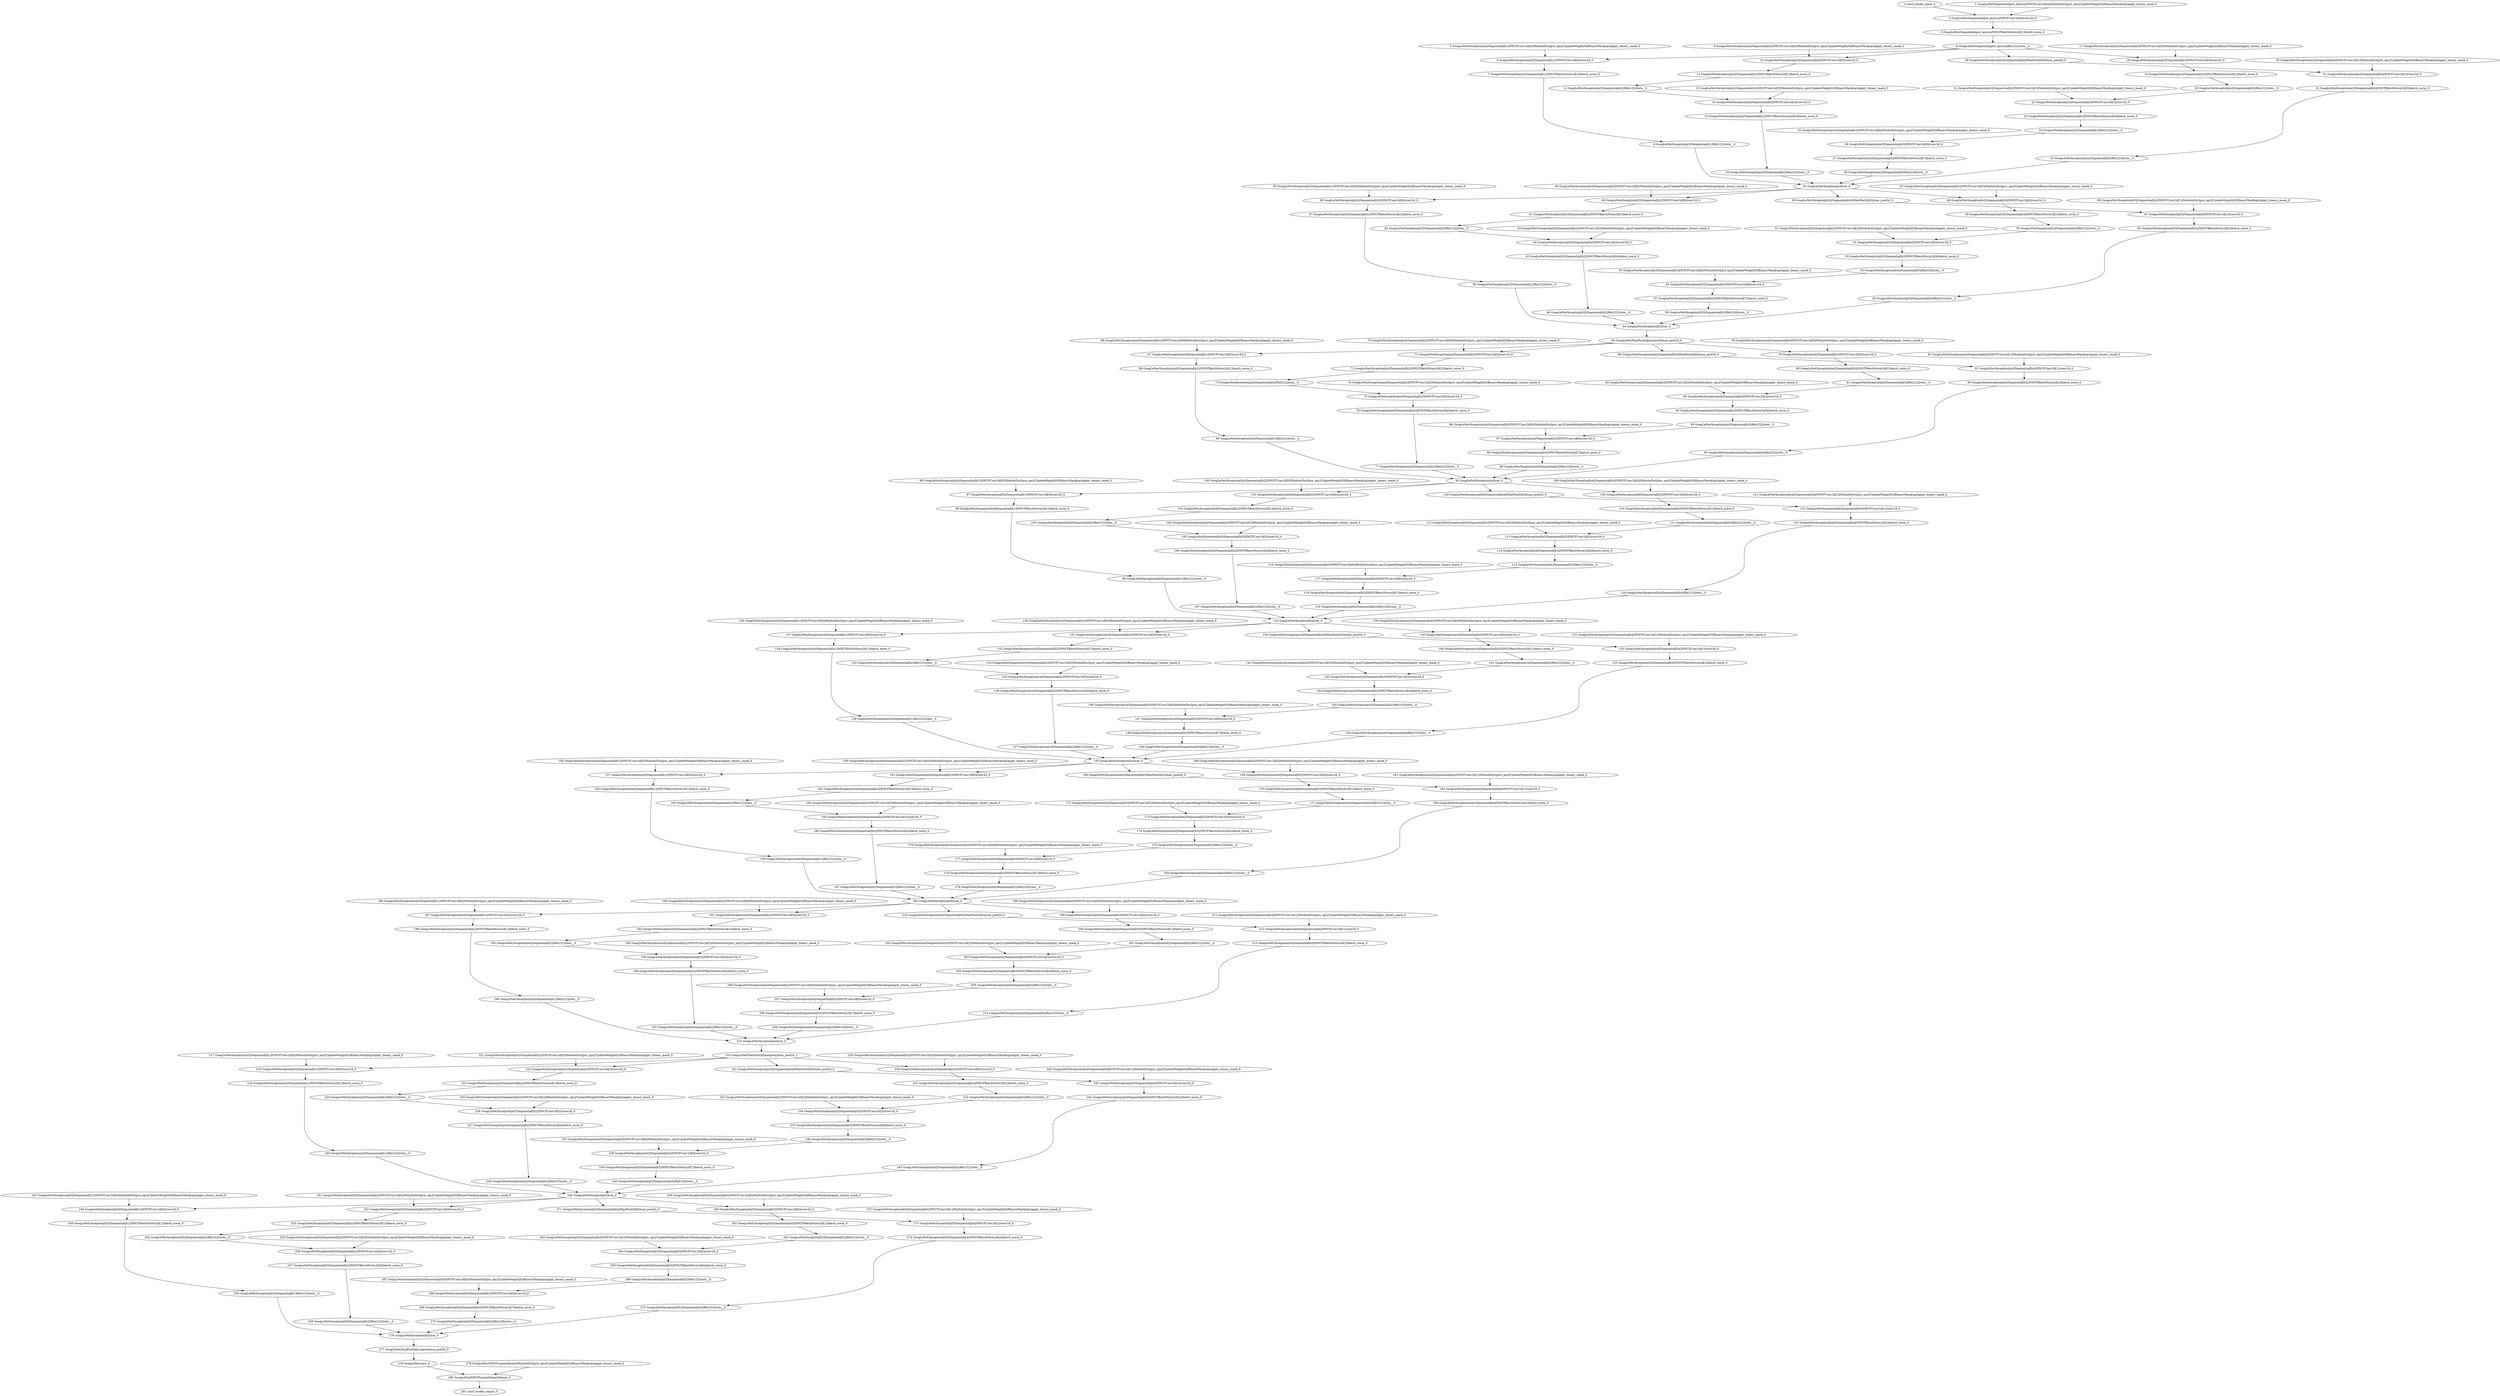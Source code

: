strict digraph  {
"0 /nncf_model_input_0" [id=0, type=nncf_model_input];
"1 GoogLeNet/Sequential[pre_layers]/NNCFConv2d[0]/ModuleDict[pre_ops]/UpdateWeight[0]/BinaryMask[op]/apply_binary_mask_0" [id=1, type=apply_binary_mask];
"2 GoogLeNet/Sequential[pre_layers]/NNCFConv2d[0]/conv2d_0" [id=2, type=conv2d];
"3 GoogLeNet/Sequential[pre_layers]/NNCFBatchNorm2d[1]/batch_norm_0" [id=3, type=batch_norm];
"4 GoogLeNet/Sequential[pre_layers]/ReLU[2]/relu__0" [id=4, type=relu_];
"5 GoogLeNet/Inception[a3]/Sequential[b1]/NNCFConv2d[0]/ModuleDict[pre_ops]/UpdateWeight[0]/BinaryMask[op]/apply_binary_mask_0" [id=5, type=apply_binary_mask];
"6 GoogLeNet/Inception[a3]/Sequential[b1]/NNCFConv2d[0]/conv2d_0" [id=6, type=conv2d];
"7 GoogLeNet/Inception[a3]/Sequential[b1]/NNCFBatchNorm2d[1]/batch_norm_0" [id=7, type=batch_norm];
"8 GoogLeNet/Inception[a3]/Sequential[b1]/ReLU[2]/relu__0" [id=8, type=relu_];
"9 GoogLeNet/Inception[a3]/Sequential[b2]/NNCFConv2d[0]/ModuleDict[pre_ops]/UpdateWeight[0]/BinaryMask[op]/apply_binary_mask_0" [id=9, type=apply_binary_mask];
"10 GoogLeNet/Inception[a3]/Sequential[b2]/NNCFConv2d[0]/conv2d_0" [id=10, type=conv2d];
"11 GoogLeNet/Inception[a3]/Sequential[b2]/NNCFBatchNorm2d[1]/batch_norm_0" [id=11, type=batch_norm];
"12 GoogLeNet/Inception[a3]/Sequential[b2]/ReLU[2]/relu__0" [id=12, type=relu_];
"13 GoogLeNet/Inception[a3]/Sequential[b2]/NNCFConv2d[3]/ModuleDict[pre_ops]/UpdateWeight[0]/BinaryMask[op]/apply_binary_mask_0" [id=13, type=apply_binary_mask];
"14 GoogLeNet/Inception[a3]/Sequential[b2]/NNCFConv2d[3]/conv2d_0" [id=14, type=conv2d];
"15 GoogLeNet/Inception[a3]/Sequential[b2]/NNCFBatchNorm2d[4]/batch_norm_0" [id=15, type=batch_norm];
"16 GoogLeNet/Inception[a3]/Sequential[b2]/ReLU[5]/relu__0" [id=16, type=relu_];
"17 GoogLeNet/Inception[a3]/Sequential[b3]/NNCFConv2d[0]/ModuleDict[pre_ops]/UpdateWeight[0]/BinaryMask[op]/apply_binary_mask_0" [id=17, type=apply_binary_mask];
"18 GoogLeNet/Inception[a3]/Sequential[b3]/NNCFConv2d[0]/conv2d_0" [id=18, type=conv2d];
"19 GoogLeNet/Inception[a3]/Sequential[b3]/NNCFBatchNorm2d[1]/batch_norm_0" [id=19, type=batch_norm];
"20 GoogLeNet/Inception[a3]/Sequential[b3]/ReLU[2]/relu__0" [id=20, type=relu_];
"21 GoogLeNet/Inception[a3]/Sequential[b3]/NNCFConv2d[3]/ModuleDict[pre_ops]/UpdateWeight[0]/BinaryMask[op]/apply_binary_mask_0" [id=21, type=apply_binary_mask];
"22 GoogLeNet/Inception[a3]/Sequential[b3]/NNCFConv2d[3]/conv2d_0" [id=22, type=conv2d];
"23 GoogLeNet/Inception[a3]/Sequential[b3]/NNCFBatchNorm2d[4]/batch_norm_0" [id=23, type=batch_norm];
"24 GoogLeNet/Inception[a3]/Sequential[b3]/ReLU[5]/relu__0" [id=24, type=relu_];
"25 GoogLeNet/Inception[a3]/Sequential[b3]/NNCFConv2d[6]/ModuleDict[pre_ops]/UpdateWeight[0]/BinaryMask[op]/apply_binary_mask_0" [id=25, type=apply_binary_mask];
"26 GoogLeNet/Inception[a3]/Sequential[b3]/NNCFConv2d[6]/conv2d_0" [id=26, type=conv2d];
"27 GoogLeNet/Inception[a3]/Sequential[b3]/NNCFBatchNorm2d[7]/batch_norm_0" [id=27, type=batch_norm];
"28 GoogLeNet/Inception[a3]/Sequential[b3]/ReLU[8]/relu__0" [id=28, type=relu_];
"29 GoogLeNet/Inception[a3]/Sequential[b4]/MaxPool2d[0]/max_pool2d_0" [id=29, type=max_pool2d];
"30 GoogLeNet/Inception[a3]/Sequential[b4]/NNCFConv2d[1]/ModuleDict[pre_ops]/UpdateWeight[0]/BinaryMask[op]/apply_binary_mask_0" [id=30, type=apply_binary_mask];
"31 GoogLeNet/Inception[a3]/Sequential[b4]/NNCFConv2d[1]/conv2d_0" [id=31, type=conv2d];
"32 GoogLeNet/Inception[a3]/Sequential[b4]/NNCFBatchNorm2d[2]/batch_norm_0" [id=32, type=batch_norm];
"33 GoogLeNet/Inception[a3]/Sequential[b4]/ReLU[3]/relu__0" [id=33, type=relu_];
"34 GoogLeNet/Inception[a3]/cat_0" [id=34, type=cat];
"35 GoogLeNet/Inception[b3]/Sequential[b1]/NNCFConv2d[0]/ModuleDict[pre_ops]/UpdateWeight[0]/BinaryMask[op]/apply_binary_mask_0" [id=35, type=apply_binary_mask];
"36 GoogLeNet/Inception[b3]/Sequential[b1]/NNCFConv2d[0]/conv2d_0" [id=36, type=conv2d];
"37 GoogLeNet/Inception[b3]/Sequential[b1]/NNCFBatchNorm2d[1]/batch_norm_0" [id=37, type=batch_norm];
"38 GoogLeNet/Inception[b3]/Sequential[b1]/ReLU[2]/relu__0" [id=38, type=relu_];
"39 GoogLeNet/Inception[b3]/Sequential[b2]/NNCFConv2d[0]/ModuleDict[pre_ops]/UpdateWeight[0]/BinaryMask[op]/apply_binary_mask_0" [id=39, type=apply_binary_mask];
"40 GoogLeNet/Inception[b3]/Sequential[b2]/NNCFConv2d[0]/conv2d_0" [id=40, type=conv2d];
"41 GoogLeNet/Inception[b3]/Sequential[b2]/NNCFBatchNorm2d[1]/batch_norm_0" [id=41, type=batch_norm];
"42 GoogLeNet/Inception[b3]/Sequential[b2]/ReLU[2]/relu__0" [id=42, type=relu_];
"43 GoogLeNet/Inception[b3]/Sequential[b2]/NNCFConv2d[3]/ModuleDict[pre_ops]/UpdateWeight[0]/BinaryMask[op]/apply_binary_mask_0" [id=43, type=apply_binary_mask];
"44 GoogLeNet/Inception[b3]/Sequential[b2]/NNCFConv2d[3]/conv2d_0" [id=44, type=conv2d];
"45 GoogLeNet/Inception[b3]/Sequential[b2]/NNCFBatchNorm2d[4]/batch_norm_0" [id=45, type=batch_norm];
"46 GoogLeNet/Inception[b3]/Sequential[b2]/ReLU[5]/relu__0" [id=46, type=relu_];
"47 GoogLeNet/Inception[b3]/Sequential[b3]/NNCFConv2d[0]/ModuleDict[pre_ops]/UpdateWeight[0]/BinaryMask[op]/apply_binary_mask_0" [id=47, type=apply_binary_mask];
"48 GoogLeNet/Inception[b3]/Sequential[b3]/NNCFConv2d[0]/conv2d_0" [id=48, type=conv2d];
"49 GoogLeNet/Inception[b3]/Sequential[b3]/NNCFBatchNorm2d[1]/batch_norm_0" [id=49, type=batch_norm];
"50 GoogLeNet/Inception[b3]/Sequential[b3]/ReLU[2]/relu__0" [id=50, type=relu_];
"51 GoogLeNet/Inception[b3]/Sequential[b3]/NNCFConv2d[3]/ModuleDict[pre_ops]/UpdateWeight[0]/BinaryMask[op]/apply_binary_mask_0" [id=51, type=apply_binary_mask];
"52 GoogLeNet/Inception[b3]/Sequential[b3]/NNCFConv2d[3]/conv2d_0" [id=52, type=conv2d];
"53 GoogLeNet/Inception[b3]/Sequential[b3]/NNCFBatchNorm2d[4]/batch_norm_0" [id=53, type=batch_norm];
"54 GoogLeNet/Inception[b3]/Sequential[b3]/ReLU[5]/relu__0" [id=54, type=relu_];
"55 GoogLeNet/Inception[b3]/Sequential[b3]/NNCFConv2d[6]/ModuleDict[pre_ops]/UpdateWeight[0]/BinaryMask[op]/apply_binary_mask_0" [id=55, type=apply_binary_mask];
"56 GoogLeNet/Inception[b3]/Sequential[b3]/NNCFConv2d[6]/conv2d_0" [id=56, type=conv2d];
"57 GoogLeNet/Inception[b3]/Sequential[b3]/NNCFBatchNorm2d[7]/batch_norm_0" [id=57, type=batch_norm];
"58 GoogLeNet/Inception[b3]/Sequential[b3]/ReLU[8]/relu__0" [id=58, type=relu_];
"59 GoogLeNet/Inception[b3]/Sequential[b4]/MaxPool2d[0]/max_pool2d_0" [id=59, type=max_pool2d];
"60 GoogLeNet/Inception[b3]/Sequential[b4]/NNCFConv2d[1]/ModuleDict[pre_ops]/UpdateWeight[0]/BinaryMask[op]/apply_binary_mask_0" [id=60, type=apply_binary_mask];
"61 GoogLeNet/Inception[b3]/Sequential[b4]/NNCFConv2d[1]/conv2d_0" [id=61, type=conv2d];
"62 GoogLeNet/Inception[b3]/Sequential[b4]/NNCFBatchNorm2d[2]/batch_norm_0" [id=62, type=batch_norm];
"63 GoogLeNet/Inception[b3]/Sequential[b4]/ReLU[3]/relu__0" [id=63, type=relu_];
"64 GoogLeNet/Inception[b3]/cat_0" [id=64, type=cat];
"65 GoogLeNet/MaxPool2d[maxpool]/max_pool2d_0" [id=65, type=max_pool2d];
"66 GoogLeNet/Inception[a4]/Sequential[b1]/NNCFConv2d[0]/ModuleDict[pre_ops]/UpdateWeight[0]/BinaryMask[op]/apply_binary_mask_0" [id=66, type=apply_binary_mask];
"67 GoogLeNet/Inception[a4]/Sequential[b1]/NNCFConv2d[0]/conv2d_0" [id=67, type=conv2d];
"68 GoogLeNet/Inception[a4]/Sequential[b1]/NNCFBatchNorm2d[1]/batch_norm_0" [id=68, type=batch_norm];
"69 GoogLeNet/Inception[a4]/Sequential[b1]/ReLU[2]/relu__0" [id=69, type=relu_];
"70 GoogLeNet/Inception[a4]/Sequential[b2]/NNCFConv2d[0]/ModuleDict[pre_ops]/UpdateWeight[0]/BinaryMask[op]/apply_binary_mask_0" [id=70, type=apply_binary_mask];
"71 GoogLeNet/Inception[a4]/Sequential[b2]/NNCFConv2d[0]/conv2d_0" [id=71, type=conv2d];
"72 GoogLeNet/Inception[a4]/Sequential[b2]/NNCFBatchNorm2d[1]/batch_norm_0" [id=72, type=batch_norm];
"73 GoogLeNet/Inception[a4]/Sequential[b2]/ReLU[2]/relu__0" [id=73, type=relu_];
"74 GoogLeNet/Inception[a4]/Sequential[b2]/NNCFConv2d[3]/ModuleDict[pre_ops]/UpdateWeight[0]/BinaryMask[op]/apply_binary_mask_0" [id=74, type=apply_binary_mask];
"75 GoogLeNet/Inception[a4]/Sequential[b2]/NNCFConv2d[3]/conv2d_0" [id=75, type=conv2d];
"76 GoogLeNet/Inception[a4]/Sequential[b2]/NNCFBatchNorm2d[4]/batch_norm_0" [id=76, type=batch_norm];
"77 GoogLeNet/Inception[a4]/Sequential[b2]/ReLU[5]/relu__0" [id=77, type=relu_];
"78 GoogLeNet/Inception[a4]/Sequential[b3]/NNCFConv2d[0]/ModuleDict[pre_ops]/UpdateWeight[0]/BinaryMask[op]/apply_binary_mask_0" [id=78, type=apply_binary_mask];
"79 GoogLeNet/Inception[a4]/Sequential[b3]/NNCFConv2d[0]/conv2d_0" [id=79, type=conv2d];
"80 GoogLeNet/Inception[a4]/Sequential[b3]/NNCFBatchNorm2d[1]/batch_norm_0" [id=80, type=batch_norm];
"81 GoogLeNet/Inception[a4]/Sequential[b3]/ReLU[2]/relu__0" [id=81, type=relu_];
"82 GoogLeNet/Inception[a4]/Sequential[b3]/NNCFConv2d[3]/ModuleDict[pre_ops]/UpdateWeight[0]/BinaryMask[op]/apply_binary_mask_0" [id=82, type=apply_binary_mask];
"83 GoogLeNet/Inception[a4]/Sequential[b3]/NNCFConv2d[3]/conv2d_0" [id=83, type=conv2d];
"84 GoogLeNet/Inception[a4]/Sequential[b3]/NNCFBatchNorm2d[4]/batch_norm_0" [id=84, type=batch_norm];
"85 GoogLeNet/Inception[a4]/Sequential[b3]/ReLU[5]/relu__0" [id=85, type=relu_];
"86 GoogLeNet/Inception[a4]/Sequential[b3]/NNCFConv2d[6]/ModuleDict[pre_ops]/UpdateWeight[0]/BinaryMask[op]/apply_binary_mask_0" [id=86, type=apply_binary_mask];
"87 GoogLeNet/Inception[a4]/Sequential[b3]/NNCFConv2d[6]/conv2d_0" [id=87, type=conv2d];
"88 GoogLeNet/Inception[a4]/Sequential[b3]/NNCFBatchNorm2d[7]/batch_norm_0" [id=88, type=batch_norm];
"89 GoogLeNet/Inception[a4]/Sequential[b3]/ReLU[8]/relu__0" [id=89, type=relu_];
"90 GoogLeNet/Inception[a4]/Sequential[b4]/MaxPool2d[0]/max_pool2d_0" [id=90, type=max_pool2d];
"91 GoogLeNet/Inception[a4]/Sequential[b4]/NNCFConv2d[1]/ModuleDict[pre_ops]/UpdateWeight[0]/BinaryMask[op]/apply_binary_mask_0" [id=91, type=apply_binary_mask];
"92 GoogLeNet/Inception[a4]/Sequential[b4]/NNCFConv2d[1]/conv2d_0" [id=92, type=conv2d];
"93 GoogLeNet/Inception[a4]/Sequential[b4]/NNCFBatchNorm2d[2]/batch_norm_0" [id=93, type=batch_norm];
"94 GoogLeNet/Inception[a4]/Sequential[b4]/ReLU[3]/relu__0" [id=94, type=relu_];
"95 GoogLeNet/Inception[a4]/cat_0" [id=95, type=cat];
"96 GoogLeNet/Inception[b4]/Sequential[b1]/NNCFConv2d[0]/ModuleDict[pre_ops]/UpdateWeight[0]/BinaryMask[op]/apply_binary_mask_0" [id=96, type=apply_binary_mask];
"97 GoogLeNet/Inception[b4]/Sequential[b1]/NNCFConv2d[0]/conv2d_0" [id=97, type=conv2d];
"98 GoogLeNet/Inception[b4]/Sequential[b1]/NNCFBatchNorm2d[1]/batch_norm_0" [id=98, type=batch_norm];
"99 GoogLeNet/Inception[b4]/Sequential[b1]/ReLU[2]/relu__0" [id=99, type=relu_];
"100 GoogLeNet/Inception[b4]/Sequential[b2]/NNCFConv2d[0]/ModuleDict[pre_ops]/UpdateWeight[0]/BinaryMask[op]/apply_binary_mask_0" [id=100, type=apply_binary_mask];
"101 GoogLeNet/Inception[b4]/Sequential[b2]/NNCFConv2d[0]/conv2d_0" [id=101, type=conv2d];
"102 GoogLeNet/Inception[b4]/Sequential[b2]/NNCFBatchNorm2d[1]/batch_norm_0" [id=102, type=batch_norm];
"103 GoogLeNet/Inception[b4]/Sequential[b2]/ReLU[2]/relu__0" [id=103, type=relu_];
"104 GoogLeNet/Inception[b4]/Sequential[b2]/NNCFConv2d[3]/ModuleDict[pre_ops]/UpdateWeight[0]/BinaryMask[op]/apply_binary_mask_0" [id=104, type=apply_binary_mask];
"105 GoogLeNet/Inception[b4]/Sequential[b2]/NNCFConv2d[3]/conv2d_0" [id=105, type=conv2d];
"106 GoogLeNet/Inception[b4]/Sequential[b2]/NNCFBatchNorm2d[4]/batch_norm_0" [id=106, type=batch_norm];
"107 GoogLeNet/Inception[b4]/Sequential[b2]/ReLU[5]/relu__0" [id=107, type=relu_];
"108 GoogLeNet/Inception[b4]/Sequential[b3]/NNCFConv2d[0]/ModuleDict[pre_ops]/UpdateWeight[0]/BinaryMask[op]/apply_binary_mask_0" [id=108, type=apply_binary_mask];
"109 GoogLeNet/Inception[b4]/Sequential[b3]/NNCFConv2d[0]/conv2d_0" [id=109, type=conv2d];
"110 GoogLeNet/Inception[b4]/Sequential[b3]/NNCFBatchNorm2d[1]/batch_norm_0" [id=110, type=batch_norm];
"111 GoogLeNet/Inception[b4]/Sequential[b3]/ReLU[2]/relu__0" [id=111, type=relu_];
"112 GoogLeNet/Inception[b4]/Sequential[b3]/NNCFConv2d[3]/ModuleDict[pre_ops]/UpdateWeight[0]/BinaryMask[op]/apply_binary_mask_0" [id=112, type=apply_binary_mask];
"113 GoogLeNet/Inception[b4]/Sequential[b3]/NNCFConv2d[3]/conv2d_0" [id=113, type=conv2d];
"114 GoogLeNet/Inception[b4]/Sequential[b3]/NNCFBatchNorm2d[4]/batch_norm_0" [id=114, type=batch_norm];
"115 GoogLeNet/Inception[b4]/Sequential[b3]/ReLU[5]/relu__0" [id=115, type=relu_];
"116 GoogLeNet/Inception[b4]/Sequential[b3]/NNCFConv2d[6]/ModuleDict[pre_ops]/UpdateWeight[0]/BinaryMask[op]/apply_binary_mask_0" [id=116, type=apply_binary_mask];
"117 GoogLeNet/Inception[b4]/Sequential[b3]/NNCFConv2d[6]/conv2d_0" [id=117, type=conv2d];
"118 GoogLeNet/Inception[b4]/Sequential[b3]/NNCFBatchNorm2d[7]/batch_norm_0" [id=118, type=batch_norm];
"119 GoogLeNet/Inception[b4]/Sequential[b3]/ReLU[8]/relu__0" [id=119, type=relu_];
"120 GoogLeNet/Inception[b4]/Sequential[b4]/MaxPool2d[0]/max_pool2d_0" [id=120, type=max_pool2d];
"121 GoogLeNet/Inception[b4]/Sequential[b4]/NNCFConv2d[1]/ModuleDict[pre_ops]/UpdateWeight[0]/BinaryMask[op]/apply_binary_mask_0" [id=121, type=apply_binary_mask];
"122 GoogLeNet/Inception[b4]/Sequential[b4]/NNCFConv2d[1]/conv2d_0" [id=122, type=conv2d];
"123 GoogLeNet/Inception[b4]/Sequential[b4]/NNCFBatchNorm2d[2]/batch_norm_0" [id=123, type=batch_norm];
"124 GoogLeNet/Inception[b4]/Sequential[b4]/ReLU[3]/relu__0" [id=124, type=relu_];
"125 GoogLeNet/Inception[b4]/cat_0" [id=125, type=cat];
"126 GoogLeNet/Inception[c4]/Sequential[b1]/NNCFConv2d[0]/ModuleDict[pre_ops]/UpdateWeight[0]/BinaryMask[op]/apply_binary_mask_0" [id=126, type=apply_binary_mask];
"127 GoogLeNet/Inception[c4]/Sequential[b1]/NNCFConv2d[0]/conv2d_0" [id=127, type=conv2d];
"128 GoogLeNet/Inception[c4]/Sequential[b1]/NNCFBatchNorm2d[1]/batch_norm_0" [id=128, type=batch_norm];
"129 GoogLeNet/Inception[c4]/Sequential[b1]/ReLU[2]/relu__0" [id=129, type=relu_];
"130 GoogLeNet/Inception[c4]/Sequential[b2]/NNCFConv2d[0]/ModuleDict[pre_ops]/UpdateWeight[0]/BinaryMask[op]/apply_binary_mask_0" [id=130, type=apply_binary_mask];
"131 GoogLeNet/Inception[c4]/Sequential[b2]/NNCFConv2d[0]/conv2d_0" [id=131, type=conv2d];
"132 GoogLeNet/Inception[c4]/Sequential[b2]/NNCFBatchNorm2d[1]/batch_norm_0" [id=132, type=batch_norm];
"133 GoogLeNet/Inception[c4]/Sequential[b2]/ReLU[2]/relu__0" [id=133, type=relu_];
"134 GoogLeNet/Inception[c4]/Sequential[b2]/NNCFConv2d[3]/ModuleDict[pre_ops]/UpdateWeight[0]/BinaryMask[op]/apply_binary_mask_0" [id=134, type=apply_binary_mask];
"135 GoogLeNet/Inception[c4]/Sequential[b2]/NNCFConv2d[3]/conv2d_0" [id=135, type=conv2d];
"136 GoogLeNet/Inception[c4]/Sequential[b2]/NNCFBatchNorm2d[4]/batch_norm_0" [id=136, type=batch_norm];
"137 GoogLeNet/Inception[c4]/Sequential[b2]/ReLU[5]/relu__0" [id=137, type=relu_];
"138 GoogLeNet/Inception[c4]/Sequential[b3]/NNCFConv2d[0]/ModuleDict[pre_ops]/UpdateWeight[0]/BinaryMask[op]/apply_binary_mask_0" [id=138, type=apply_binary_mask];
"139 GoogLeNet/Inception[c4]/Sequential[b3]/NNCFConv2d[0]/conv2d_0" [id=139, type=conv2d];
"140 GoogLeNet/Inception[c4]/Sequential[b3]/NNCFBatchNorm2d[1]/batch_norm_0" [id=140, type=batch_norm];
"141 GoogLeNet/Inception[c4]/Sequential[b3]/ReLU[2]/relu__0" [id=141, type=relu_];
"142 GoogLeNet/Inception[c4]/Sequential[b3]/NNCFConv2d[3]/ModuleDict[pre_ops]/UpdateWeight[0]/BinaryMask[op]/apply_binary_mask_0" [id=142, type=apply_binary_mask];
"143 GoogLeNet/Inception[c4]/Sequential[b3]/NNCFConv2d[3]/conv2d_0" [id=143, type=conv2d];
"144 GoogLeNet/Inception[c4]/Sequential[b3]/NNCFBatchNorm2d[4]/batch_norm_0" [id=144, type=batch_norm];
"145 GoogLeNet/Inception[c4]/Sequential[b3]/ReLU[5]/relu__0" [id=145, type=relu_];
"146 GoogLeNet/Inception[c4]/Sequential[b3]/NNCFConv2d[6]/ModuleDict[pre_ops]/UpdateWeight[0]/BinaryMask[op]/apply_binary_mask_0" [id=146, type=apply_binary_mask];
"147 GoogLeNet/Inception[c4]/Sequential[b3]/NNCFConv2d[6]/conv2d_0" [id=147, type=conv2d];
"148 GoogLeNet/Inception[c4]/Sequential[b3]/NNCFBatchNorm2d[7]/batch_norm_0" [id=148, type=batch_norm];
"149 GoogLeNet/Inception[c4]/Sequential[b3]/ReLU[8]/relu__0" [id=149, type=relu_];
"150 GoogLeNet/Inception[c4]/Sequential[b4]/MaxPool2d[0]/max_pool2d_0" [id=150, type=max_pool2d];
"151 GoogLeNet/Inception[c4]/Sequential[b4]/NNCFConv2d[1]/ModuleDict[pre_ops]/UpdateWeight[0]/BinaryMask[op]/apply_binary_mask_0" [id=151, type=apply_binary_mask];
"152 GoogLeNet/Inception[c4]/Sequential[b4]/NNCFConv2d[1]/conv2d_0" [id=152, type=conv2d];
"153 GoogLeNet/Inception[c4]/Sequential[b4]/NNCFBatchNorm2d[2]/batch_norm_0" [id=153, type=batch_norm];
"154 GoogLeNet/Inception[c4]/Sequential[b4]/ReLU[3]/relu__0" [id=154, type=relu_];
"155 GoogLeNet/Inception[c4]/cat_0" [id=155, type=cat];
"156 GoogLeNet/Inception[d4]/Sequential[b1]/NNCFConv2d[0]/ModuleDict[pre_ops]/UpdateWeight[0]/BinaryMask[op]/apply_binary_mask_0" [id=156, type=apply_binary_mask];
"157 GoogLeNet/Inception[d4]/Sequential[b1]/NNCFConv2d[0]/conv2d_0" [id=157, type=conv2d];
"158 GoogLeNet/Inception[d4]/Sequential[b1]/NNCFBatchNorm2d[1]/batch_norm_0" [id=158, type=batch_norm];
"159 GoogLeNet/Inception[d4]/Sequential[b1]/ReLU[2]/relu__0" [id=159, type=relu_];
"160 GoogLeNet/Inception[d4]/Sequential[b2]/NNCFConv2d[0]/ModuleDict[pre_ops]/UpdateWeight[0]/BinaryMask[op]/apply_binary_mask_0" [id=160, type=apply_binary_mask];
"161 GoogLeNet/Inception[d4]/Sequential[b2]/NNCFConv2d[0]/conv2d_0" [id=161, type=conv2d];
"162 GoogLeNet/Inception[d4]/Sequential[b2]/NNCFBatchNorm2d[1]/batch_norm_0" [id=162, type=batch_norm];
"163 GoogLeNet/Inception[d4]/Sequential[b2]/ReLU[2]/relu__0" [id=163, type=relu_];
"164 GoogLeNet/Inception[d4]/Sequential[b2]/NNCFConv2d[3]/ModuleDict[pre_ops]/UpdateWeight[0]/BinaryMask[op]/apply_binary_mask_0" [id=164, type=apply_binary_mask];
"165 GoogLeNet/Inception[d4]/Sequential[b2]/NNCFConv2d[3]/conv2d_0" [id=165, type=conv2d];
"166 GoogLeNet/Inception[d4]/Sequential[b2]/NNCFBatchNorm2d[4]/batch_norm_0" [id=166, type=batch_norm];
"167 GoogLeNet/Inception[d4]/Sequential[b2]/ReLU[5]/relu__0" [id=167, type=relu_];
"168 GoogLeNet/Inception[d4]/Sequential[b3]/NNCFConv2d[0]/ModuleDict[pre_ops]/UpdateWeight[0]/BinaryMask[op]/apply_binary_mask_0" [id=168, type=apply_binary_mask];
"169 GoogLeNet/Inception[d4]/Sequential[b3]/NNCFConv2d[0]/conv2d_0" [id=169, type=conv2d];
"170 GoogLeNet/Inception[d4]/Sequential[b3]/NNCFBatchNorm2d[1]/batch_norm_0" [id=170, type=batch_norm];
"171 GoogLeNet/Inception[d4]/Sequential[b3]/ReLU[2]/relu__0" [id=171, type=relu_];
"172 GoogLeNet/Inception[d4]/Sequential[b3]/NNCFConv2d[3]/ModuleDict[pre_ops]/UpdateWeight[0]/BinaryMask[op]/apply_binary_mask_0" [id=172, type=apply_binary_mask];
"173 GoogLeNet/Inception[d4]/Sequential[b3]/NNCFConv2d[3]/conv2d_0" [id=173, type=conv2d];
"174 GoogLeNet/Inception[d4]/Sequential[b3]/NNCFBatchNorm2d[4]/batch_norm_0" [id=174, type=batch_norm];
"175 GoogLeNet/Inception[d4]/Sequential[b3]/ReLU[5]/relu__0" [id=175, type=relu_];
"176 GoogLeNet/Inception[d4]/Sequential[b3]/NNCFConv2d[6]/ModuleDict[pre_ops]/UpdateWeight[0]/BinaryMask[op]/apply_binary_mask_0" [id=176, type=apply_binary_mask];
"177 GoogLeNet/Inception[d4]/Sequential[b3]/NNCFConv2d[6]/conv2d_0" [id=177, type=conv2d];
"178 GoogLeNet/Inception[d4]/Sequential[b3]/NNCFBatchNorm2d[7]/batch_norm_0" [id=178, type=batch_norm];
"179 GoogLeNet/Inception[d4]/Sequential[b3]/ReLU[8]/relu__0" [id=179, type=relu_];
"180 GoogLeNet/Inception[d4]/Sequential[b4]/MaxPool2d[0]/max_pool2d_0" [id=180, type=max_pool2d];
"181 GoogLeNet/Inception[d4]/Sequential[b4]/NNCFConv2d[1]/ModuleDict[pre_ops]/UpdateWeight[0]/BinaryMask[op]/apply_binary_mask_0" [id=181, type=apply_binary_mask];
"182 GoogLeNet/Inception[d4]/Sequential[b4]/NNCFConv2d[1]/conv2d_0" [id=182, type=conv2d];
"183 GoogLeNet/Inception[d4]/Sequential[b4]/NNCFBatchNorm2d[2]/batch_norm_0" [id=183, type=batch_norm];
"184 GoogLeNet/Inception[d4]/Sequential[b4]/ReLU[3]/relu__0" [id=184, type=relu_];
"185 GoogLeNet/Inception[d4]/cat_0" [id=185, type=cat];
"186 GoogLeNet/Inception[e4]/Sequential[b1]/NNCFConv2d[0]/ModuleDict[pre_ops]/UpdateWeight[0]/BinaryMask[op]/apply_binary_mask_0" [id=186, type=apply_binary_mask];
"187 GoogLeNet/Inception[e4]/Sequential[b1]/NNCFConv2d[0]/conv2d_0" [id=187, type=conv2d];
"188 GoogLeNet/Inception[e4]/Sequential[b1]/NNCFBatchNorm2d[1]/batch_norm_0" [id=188, type=batch_norm];
"189 GoogLeNet/Inception[e4]/Sequential[b1]/ReLU[2]/relu__0" [id=189, type=relu_];
"190 GoogLeNet/Inception[e4]/Sequential[b2]/NNCFConv2d[0]/ModuleDict[pre_ops]/UpdateWeight[0]/BinaryMask[op]/apply_binary_mask_0" [id=190, type=apply_binary_mask];
"191 GoogLeNet/Inception[e4]/Sequential[b2]/NNCFConv2d[0]/conv2d_0" [id=191, type=conv2d];
"192 GoogLeNet/Inception[e4]/Sequential[b2]/NNCFBatchNorm2d[1]/batch_norm_0" [id=192, type=batch_norm];
"193 GoogLeNet/Inception[e4]/Sequential[b2]/ReLU[2]/relu__0" [id=193, type=relu_];
"194 GoogLeNet/Inception[e4]/Sequential[b2]/NNCFConv2d[3]/ModuleDict[pre_ops]/UpdateWeight[0]/BinaryMask[op]/apply_binary_mask_0" [id=194, type=apply_binary_mask];
"195 GoogLeNet/Inception[e4]/Sequential[b2]/NNCFConv2d[3]/conv2d_0" [id=195, type=conv2d];
"196 GoogLeNet/Inception[e4]/Sequential[b2]/NNCFBatchNorm2d[4]/batch_norm_0" [id=196, type=batch_norm];
"197 GoogLeNet/Inception[e4]/Sequential[b2]/ReLU[5]/relu__0" [id=197, type=relu_];
"198 GoogLeNet/Inception[e4]/Sequential[b3]/NNCFConv2d[0]/ModuleDict[pre_ops]/UpdateWeight[0]/BinaryMask[op]/apply_binary_mask_0" [id=198, type=apply_binary_mask];
"199 GoogLeNet/Inception[e4]/Sequential[b3]/NNCFConv2d[0]/conv2d_0" [id=199, type=conv2d];
"200 GoogLeNet/Inception[e4]/Sequential[b3]/NNCFBatchNorm2d[1]/batch_norm_0" [id=200, type=batch_norm];
"201 GoogLeNet/Inception[e4]/Sequential[b3]/ReLU[2]/relu__0" [id=201, type=relu_];
"202 GoogLeNet/Inception[e4]/Sequential[b3]/NNCFConv2d[3]/ModuleDict[pre_ops]/UpdateWeight[0]/BinaryMask[op]/apply_binary_mask_0" [id=202, type=apply_binary_mask];
"203 GoogLeNet/Inception[e4]/Sequential[b3]/NNCFConv2d[3]/conv2d_0" [id=203, type=conv2d];
"204 GoogLeNet/Inception[e4]/Sequential[b3]/NNCFBatchNorm2d[4]/batch_norm_0" [id=204, type=batch_norm];
"205 GoogLeNet/Inception[e4]/Sequential[b3]/ReLU[5]/relu__0" [id=205, type=relu_];
"206 GoogLeNet/Inception[e4]/Sequential[b3]/NNCFConv2d[6]/ModuleDict[pre_ops]/UpdateWeight[0]/BinaryMask[op]/apply_binary_mask_0" [id=206, type=apply_binary_mask];
"207 GoogLeNet/Inception[e4]/Sequential[b3]/NNCFConv2d[6]/conv2d_0" [id=207, type=conv2d];
"208 GoogLeNet/Inception[e4]/Sequential[b3]/NNCFBatchNorm2d[7]/batch_norm_0" [id=208, type=batch_norm];
"209 GoogLeNet/Inception[e4]/Sequential[b3]/ReLU[8]/relu__0" [id=209, type=relu_];
"210 GoogLeNet/Inception[e4]/Sequential[b4]/MaxPool2d[0]/max_pool2d_0" [id=210, type=max_pool2d];
"211 GoogLeNet/Inception[e4]/Sequential[b4]/NNCFConv2d[1]/ModuleDict[pre_ops]/UpdateWeight[0]/BinaryMask[op]/apply_binary_mask_0" [id=211, type=apply_binary_mask];
"212 GoogLeNet/Inception[e4]/Sequential[b4]/NNCFConv2d[1]/conv2d_0" [id=212, type=conv2d];
"213 GoogLeNet/Inception[e4]/Sequential[b4]/NNCFBatchNorm2d[2]/batch_norm_0" [id=213, type=batch_norm];
"214 GoogLeNet/Inception[e4]/Sequential[b4]/ReLU[3]/relu__0" [id=214, type=relu_];
"215 GoogLeNet/Inception[e4]/cat_0" [id=215, type=cat];
"216 GoogLeNet/MaxPool2d[maxpool]/max_pool2d_1" [id=216, type=max_pool2d];
"217 GoogLeNet/Inception[a5]/Sequential[b1]/NNCFConv2d[0]/ModuleDict[pre_ops]/UpdateWeight[0]/BinaryMask[op]/apply_binary_mask_0" [id=217, type=apply_binary_mask];
"218 GoogLeNet/Inception[a5]/Sequential[b1]/NNCFConv2d[0]/conv2d_0" [id=218, type=conv2d];
"219 GoogLeNet/Inception[a5]/Sequential[b1]/NNCFBatchNorm2d[1]/batch_norm_0" [id=219, type=batch_norm];
"220 GoogLeNet/Inception[a5]/Sequential[b1]/ReLU[2]/relu__0" [id=220, type=relu_];
"221 GoogLeNet/Inception[a5]/Sequential[b2]/NNCFConv2d[0]/ModuleDict[pre_ops]/UpdateWeight[0]/BinaryMask[op]/apply_binary_mask_0" [id=221, type=apply_binary_mask];
"222 GoogLeNet/Inception[a5]/Sequential[b2]/NNCFConv2d[0]/conv2d_0" [id=222, type=conv2d];
"223 GoogLeNet/Inception[a5]/Sequential[b2]/NNCFBatchNorm2d[1]/batch_norm_0" [id=223, type=batch_norm];
"224 GoogLeNet/Inception[a5]/Sequential[b2]/ReLU[2]/relu__0" [id=224, type=relu_];
"225 GoogLeNet/Inception[a5]/Sequential[b2]/NNCFConv2d[3]/ModuleDict[pre_ops]/UpdateWeight[0]/BinaryMask[op]/apply_binary_mask_0" [id=225, type=apply_binary_mask];
"226 GoogLeNet/Inception[a5]/Sequential[b2]/NNCFConv2d[3]/conv2d_0" [id=226, type=conv2d];
"227 GoogLeNet/Inception[a5]/Sequential[b2]/NNCFBatchNorm2d[4]/batch_norm_0" [id=227, type=batch_norm];
"228 GoogLeNet/Inception[a5]/Sequential[b2]/ReLU[5]/relu__0" [id=228, type=relu_];
"229 GoogLeNet/Inception[a5]/Sequential[b3]/NNCFConv2d[0]/ModuleDict[pre_ops]/UpdateWeight[0]/BinaryMask[op]/apply_binary_mask_0" [id=229, type=apply_binary_mask];
"230 GoogLeNet/Inception[a5]/Sequential[b3]/NNCFConv2d[0]/conv2d_0" [id=230, type=conv2d];
"231 GoogLeNet/Inception[a5]/Sequential[b3]/NNCFBatchNorm2d[1]/batch_norm_0" [id=231, type=batch_norm];
"232 GoogLeNet/Inception[a5]/Sequential[b3]/ReLU[2]/relu__0" [id=232, type=relu_];
"233 GoogLeNet/Inception[a5]/Sequential[b3]/NNCFConv2d[3]/ModuleDict[pre_ops]/UpdateWeight[0]/BinaryMask[op]/apply_binary_mask_0" [id=233, type=apply_binary_mask];
"234 GoogLeNet/Inception[a5]/Sequential[b3]/NNCFConv2d[3]/conv2d_0" [id=234, type=conv2d];
"235 GoogLeNet/Inception[a5]/Sequential[b3]/NNCFBatchNorm2d[4]/batch_norm_0" [id=235, type=batch_norm];
"236 GoogLeNet/Inception[a5]/Sequential[b3]/ReLU[5]/relu__0" [id=236, type=relu_];
"237 GoogLeNet/Inception[a5]/Sequential[b3]/NNCFConv2d[6]/ModuleDict[pre_ops]/UpdateWeight[0]/BinaryMask[op]/apply_binary_mask_0" [id=237, type=apply_binary_mask];
"238 GoogLeNet/Inception[a5]/Sequential[b3]/NNCFConv2d[6]/conv2d_0" [id=238, type=conv2d];
"239 GoogLeNet/Inception[a5]/Sequential[b3]/NNCFBatchNorm2d[7]/batch_norm_0" [id=239, type=batch_norm];
"240 GoogLeNet/Inception[a5]/Sequential[b3]/ReLU[8]/relu__0" [id=240, type=relu_];
"241 GoogLeNet/Inception[a5]/Sequential[b4]/MaxPool2d[0]/max_pool2d_0" [id=241, type=max_pool2d];
"242 GoogLeNet/Inception[a5]/Sequential[b4]/NNCFConv2d[1]/ModuleDict[pre_ops]/UpdateWeight[0]/BinaryMask[op]/apply_binary_mask_0" [id=242, type=apply_binary_mask];
"243 GoogLeNet/Inception[a5]/Sequential[b4]/NNCFConv2d[1]/conv2d_0" [id=243, type=conv2d];
"244 GoogLeNet/Inception[a5]/Sequential[b4]/NNCFBatchNorm2d[2]/batch_norm_0" [id=244, type=batch_norm];
"245 GoogLeNet/Inception[a5]/Sequential[b4]/ReLU[3]/relu__0" [id=245, type=relu_];
"246 GoogLeNet/Inception[a5]/cat_0" [id=246, type=cat];
"247 GoogLeNet/Inception[b5]/Sequential[b1]/NNCFConv2d[0]/ModuleDict[pre_ops]/UpdateWeight[0]/BinaryMask[op]/apply_binary_mask_0" [id=247, type=apply_binary_mask];
"248 GoogLeNet/Inception[b5]/Sequential[b1]/NNCFConv2d[0]/conv2d_0" [id=248, type=conv2d];
"249 GoogLeNet/Inception[b5]/Sequential[b1]/NNCFBatchNorm2d[1]/batch_norm_0" [id=249, type=batch_norm];
"250 GoogLeNet/Inception[b5]/Sequential[b1]/ReLU[2]/relu__0" [id=250, type=relu_];
"251 GoogLeNet/Inception[b5]/Sequential[b2]/NNCFConv2d[0]/ModuleDict[pre_ops]/UpdateWeight[0]/BinaryMask[op]/apply_binary_mask_0" [id=251, type=apply_binary_mask];
"252 GoogLeNet/Inception[b5]/Sequential[b2]/NNCFConv2d[0]/conv2d_0" [id=252, type=conv2d];
"253 GoogLeNet/Inception[b5]/Sequential[b2]/NNCFBatchNorm2d[1]/batch_norm_0" [id=253, type=batch_norm];
"254 GoogLeNet/Inception[b5]/Sequential[b2]/ReLU[2]/relu__0" [id=254, type=relu_];
"255 GoogLeNet/Inception[b5]/Sequential[b2]/NNCFConv2d[3]/ModuleDict[pre_ops]/UpdateWeight[0]/BinaryMask[op]/apply_binary_mask_0" [id=255, type=apply_binary_mask];
"256 GoogLeNet/Inception[b5]/Sequential[b2]/NNCFConv2d[3]/conv2d_0" [id=256, type=conv2d];
"257 GoogLeNet/Inception[b5]/Sequential[b2]/NNCFBatchNorm2d[4]/batch_norm_0" [id=257, type=batch_norm];
"258 GoogLeNet/Inception[b5]/Sequential[b2]/ReLU[5]/relu__0" [id=258, type=relu_];
"259 GoogLeNet/Inception[b5]/Sequential[b3]/NNCFConv2d[0]/ModuleDict[pre_ops]/UpdateWeight[0]/BinaryMask[op]/apply_binary_mask_0" [id=259, type=apply_binary_mask];
"260 GoogLeNet/Inception[b5]/Sequential[b3]/NNCFConv2d[0]/conv2d_0" [id=260, type=conv2d];
"261 GoogLeNet/Inception[b5]/Sequential[b3]/NNCFBatchNorm2d[1]/batch_norm_0" [id=261, type=batch_norm];
"262 GoogLeNet/Inception[b5]/Sequential[b3]/ReLU[2]/relu__0" [id=262, type=relu_];
"263 GoogLeNet/Inception[b5]/Sequential[b3]/NNCFConv2d[3]/ModuleDict[pre_ops]/UpdateWeight[0]/BinaryMask[op]/apply_binary_mask_0" [id=263, type=apply_binary_mask];
"264 GoogLeNet/Inception[b5]/Sequential[b3]/NNCFConv2d[3]/conv2d_0" [id=264, type=conv2d];
"265 GoogLeNet/Inception[b5]/Sequential[b3]/NNCFBatchNorm2d[4]/batch_norm_0" [id=265, type=batch_norm];
"266 GoogLeNet/Inception[b5]/Sequential[b3]/ReLU[5]/relu__0" [id=266, type=relu_];
"267 GoogLeNet/Inception[b5]/Sequential[b3]/NNCFConv2d[6]/ModuleDict[pre_ops]/UpdateWeight[0]/BinaryMask[op]/apply_binary_mask_0" [id=267, type=apply_binary_mask];
"268 GoogLeNet/Inception[b5]/Sequential[b3]/NNCFConv2d[6]/conv2d_0" [id=268, type=conv2d];
"269 GoogLeNet/Inception[b5]/Sequential[b3]/NNCFBatchNorm2d[7]/batch_norm_0" [id=269, type=batch_norm];
"270 GoogLeNet/Inception[b5]/Sequential[b3]/ReLU[8]/relu__0" [id=270, type=relu_];
"271 GoogLeNet/Inception[b5]/Sequential[b4]/MaxPool2d[0]/max_pool2d_0" [id=271, type=max_pool2d];
"272 GoogLeNet/Inception[b5]/Sequential[b4]/NNCFConv2d[1]/ModuleDict[pre_ops]/UpdateWeight[0]/BinaryMask[op]/apply_binary_mask_0" [id=272, type=apply_binary_mask];
"273 GoogLeNet/Inception[b5]/Sequential[b4]/NNCFConv2d[1]/conv2d_0" [id=273, type=conv2d];
"274 GoogLeNet/Inception[b5]/Sequential[b4]/NNCFBatchNorm2d[2]/batch_norm_0" [id=274, type=batch_norm];
"275 GoogLeNet/Inception[b5]/Sequential[b4]/ReLU[3]/relu__0" [id=275, type=relu_];
"276 GoogLeNet/Inception[b5]/cat_0" [id=276, type=cat];
"277 GoogLeNet/AvgPool2d[avgpool]/avg_pool2d_0" [id=277, type=avg_pool2d];
"278 GoogLeNet/view_0" [id=278, type=view];
"279 GoogLeNet/NNCFLinear[linear]/ModuleDict[pre_ops]/UpdateWeight[0]/BinaryMask[op]/apply_binary_mask_0" [id=279, type=apply_binary_mask];
"280 GoogLeNet/NNCFLinear[linear]/linear_0" [id=280, type=linear];
"281 /nncf_model_output_0" [id=281, type=nncf_model_output];
"0 /nncf_model_input_0" -> "2 GoogLeNet/Sequential[pre_layers]/NNCFConv2d[0]/conv2d_0";
"1 GoogLeNet/Sequential[pre_layers]/NNCFConv2d[0]/ModuleDict[pre_ops]/UpdateWeight[0]/BinaryMask[op]/apply_binary_mask_0" -> "2 GoogLeNet/Sequential[pre_layers]/NNCFConv2d[0]/conv2d_0";
"2 GoogLeNet/Sequential[pre_layers]/NNCFConv2d[0]/conv2d_0" -> "3 GoogLeNet/Sequential[pre_layers]/NNCFBatchNorm2d[1]/batch_norm_0";
"3 GoogLeNet/Sequential[pre_layers]/NNCFBatchNorm2d[1]/batch_norm_0" -> "4 GoogLeNet/Sequential[pre_layers]/ReLU[2]/relu__0";
"4 GoogLeNet/Sequential[pre_layers]/ReLU[2]/relu__0" -> "6 GoogLeNet/Inception[a3]/Sequential[b1]/NNCFConv2d[0]/conv2d_0";
"4 GoogLeNet/Sequential[pre_layers]/ReLU[2]/relu__0" -> "10 GoogLeNet/Inception[a3]/Sequential[b2]/NNCFConv2d[0]/conv2d_0";
"4 GoogLeNet/Sequential[pre_layers]/ReLU[2]/relu__0" -> "18 GoogLeNet/Inception[a3]/Sequential[b3]/NNCFConv2d[0]/conv2d_0";
"4 GoogLeNet/Sequential[pre_layers]/ReLU[2]/relu__0" -> "29 GoogLeNet/Inception[a3]/Sequential[b4]/MaxPool2d[0]/max_pool2d_0";
"5 GoogLeNet/Inception[a3]/Sequential[b1]/NNCFConv2d[0]/ModuleDict[pre_ops]/UpdateWeight[0]/BinaryMask[op]/apply_binary_mask_0" -> "6 GoogLeNet/Inception[a3]/Sequential[b1]/NNCFConv2d[0]/conv2d_0";
"6 GoogLeNet/Inception[a3]/Sequential[b1]/NNCFConv2d[0]/conv2d_0" -> "7 GoogLeNet/Inception[a3]/Sequential[b1]/NNCFBatchNorm2d[1]/batch_norm_0";
"7 GoogLeNet/Inception[a3]/Sequential[b1]/NNCFBatchNorm2d[1]/batch_norm_0" -> "8 GoogLeNet/Inception[a3]/Sequential[b1]/ReLU[2]/relu__0";
"8 GoogLeNet/Inception[a3]/Sequential[b1]/ReLU[2]/relu__0" -> "34 GoogLeNet/Inception[a3]/cat_0";
"9 GoogLeNet/Inception[a3]/Sequential[b2]/NNCFConv2d[0]/ModuleDict[pre_ops]/UpdateWeight[0]/BinaryMask[op]/apply_binary_mask_0" -> "10 GoogLeNet/Inception[a3]/Sequential[b2]/NNCFConv2d[0]/conv2d_0";
"10 GoogLeNet/Inception[a3]/Sequential[b2]/NNCFConv2d[0]/conv2d_0" -> "11 GoogLeNet/Inception[a3]/Sequential[b2]/NNCFBatchNorm2d[1]/batch_norm_0";
"11 GoogLeNet/Inception[a3]/Sequential[b2]/NNCFBatchNorm2d[1]/batch_norm_0" -> "12 GoogLeNet/Inception[a3]/Sequential[b2]/ReLU[2]/relu__0";
"12 GoogLeNet/Inception[a3]/Sequential[b2]/ReLU[2]/relu__0" -> "14 GoogLeNet/Inception[a3]/Sequential[b2]/NNCFConv2d[3]/conv2d_0";
"13 GoogLeNet/Inception[a3]/Sequential[b2]/NNCFConv2d[3]/ModuleDict[pre_ops]/UpdateWeight[0]/BinaryMask[op]/apply_binary_mask_0" -> "14 GoogLeNet/Inception[a3]/Sequential[b2]/NNCFConv2d[3]/conv2d_0";
"14 GoogLeNet/Inception[a3]/Sequential[b2]/NNCFConv2d[3]/conv2d_0" -> "15 GoogLeNet/Inception[a3]/Sequential[b2]/NNCFBatchNorm2d[4]/batch_norm_0";
"15 GoogLeNet/Inception[a3]/Sequential[b2]/NNCFBatchNorm2d[4]/batch_norm_0" -> "16 GoogLeNet/Inception[a3]/Sequential[b2]/ReLU[5]/relu__0";
"16 GoogLeNet/Inception[a3]/Sequential[b2]/ReLU[5]/relu__0" -> "34 GoogLeNet/Inception[a3]/cat_0";
"17 GoogLeNet/Inception[a3]/Sequential[b3]/NNCFConv2d[0]/ModuleDict[pre_ops]/UpdateWeight[0]/BinaryMask[op]/apply_binary_mask_0" -> "18 GoogLeNet/Inception[a3]/Sequential[b3]/NNCFConv2d[0]/conv2d_0";
"18 GoogLeNet/Inception[a3]/Sequential[b3]/NNCFConv2d[0]/conv2d_0" -> "19 GoogLeNet/Inception[a3]/Sequential[b3]/NNCFBatchNorm2d[1]/batch_norm_0";
"19 GoogLeNet/Inception[a3]/Sequential[b3]/NNCFBatchNorm2d[1]/batch_norm_0" -> "20 GoogLeNet/Inception[a3]/Sequential[b3]/ReLU[2]/relu__0";
"20 GoogLeNet/Inception[a3]/Sequential[b3]/ReLU[2]/relu__0" -> "22 GoogLeNet/Inception[a3]/Sequential[b3]/NNCFConv2d[3]/conv2d_0";
"21 GoogLeNet/Inception[a3]/Sequential[b3]/NNCFConv2d[3]/ModuleDict[pre_ops]/UpdateWeight[0]/BinaryMask[op]/apply_binary_mask_0" -> "22 GoogLeNet/Inception[a3]/Sequential[b3]/NNCFConv2d[3]/conv2d_0";
"22 GoogLeNet/Inception[a3]/Sequential[b3]/NNCFConv2d[3]/conv2d_0" -> "23 GoogLeNet/Inception[a3]/Sequential[b3]/NNCFBatchNorm2d[4]/batch_norm_0";
"23 GoogLeNet/Inception[a3]/Sequential[b3]/NNCFBatchNorm2d[4]/batch_norm_0" -> "24 GoogLeNet/Inception[a3]/Sequential[b3]/ReLU[5]/relu__0";
"24 GoogLeNet/Inception[a3]/Sequential[b3]/ReLU[5]/relu__0" -> "26 GoogLeNet/Inception[a3]/Sequential[b3]/NNCFConv2d[6]/conv2d_0";
"25 GoogLeNet/Inception[a3]/Sequential[b3]/NNCFConv2d[6]/ModuleDict[pre_ops]/UpdateWeight[0]/BinaryMask[op]/apply_binary_mask_0" -> "26 GoogLeNet/Inception[a3]/Sequential[b3]/NNCFConv2d[6]/conv2d_0";
"26 GoogLeNet/Inception[a3]/Sequential[b3]/NNCFConv2d[6]/conv2d_0" -> "27 GoogLeNet/Inception[a3]/Sequential[b3]/NNCFBatchNorm2d[7]/batch_norm_0";
"27 GoogLeNet/Inception[a3]/Sequential[b3]/NNCFBatchNorm2d[7]/batch_norm_0" -> "28 GoogLeNet/Inception[a3]/Sequential[b3]/ReLU[8]/relu__0";
"28 GoogLeNet/Inception[a3]/Sequential[b3]/ReLU[8]/relu__0" -> "34 GoogLeNet/Inception[a3]/cat_0";
"29 GoogLeNet/Inception[a3]/Sequential[b4]/MaxPool2d[0]/max_pool2d_0" -> "31 GoogLeNet/Inception[a3]/Sequential[b4]/NNCFConv2d[1]/conv2d_0";
"30 GoogLeNet/Inception[a3]/Sequential[b4]/NNCFConv2d[1]/ModuleDict[pre_ops]/UpdateWeight[0]/BinaryMask[op]/apply_binary_mask_0" -> "31 GoogLeNet/Inception[a3]/Sequential[b4]/NNCFConv2d[1]/conv2d_0";
"31 GoogLeNet/Inception[a3]/Sequential[b4]/NNCFConv2d[1]/conv2d_0" -> "32 GoogLeNet/Inception[a3]/Sequential[b4]/NNCFBatchNorm2d[2]/batch_norm_0";
"32 GoogLeNet/Inception[a3]/Sequential[b4]/NNCFBatchNorm2d[2]/batch_norm_0" -> "33 GoogLeNet/Inception[a3]/Sequential[b4]/ReLU[3]/relu__0";
"33 GoogLeNet/Inception[a3]/Sequential[b4]/ReLU[3]/relu__0" -> "34 GoogLeNet/Inception[a3]/cat_0";
"34 GoogLeNet/Inception[a3]/cat_0" -> "36 GoogLeNet/Inception[b3]/Sequential[b1]/NNCFConv2d[0]/conv2d_0";
"34 GoogLeNet/Inception[a3]/cat_0" -> "40 GoogLeNet/Inception[b3]/Sequential[b2]/NNCFConv2d[0]/conv2d_0";
"34 GoogLeNet/Inception[a3]/cat_0" -> "48 GoogLeNet/Inception[b3]/Sequential[b3]/NNCFConv2d[0]/conv2d_0";
"34 GoogLeNet/Inception[a3]/cat_0" -> "59 GoogLeNet/Inception[b3]/Sequential[b4]/MaxPool2d[0]/max_pool2d_0";
"35 GoogLeNet/Inception[b3]/Sequential[b1]/NNCFConv2d[0]/ModuleDict[pre_ops]/UpdateWeight[0]/BinaryMask[op]/apply_binary_mask_0" -> "36 GoogLeNet/Inception[b3]/Sequential[b1]/NNCFConv2d[0]/conv2d_0";
"36 GoogLeNet/Inception[b3]/Sequential[b1]/NNCFConv2d[0]/conv2d_0" -> "37 GoogLeNet/Inception[b3]/Sequential[b1]/NNCFBatchNorm2d[1]/batch_norm_0";
"37 GoogLeNet/Inception[b3]/Sequential[b1]/NNCFBatchNorm2d[1]/batch_norm_0" -> "38 GoogLeNet/Inception[b3]/Sequential[b1]/ReLU[2]/relu__0";
"38 GoogLeNet/Inception[b3]/Sequential[b1]/ReLU[2]/relu__0" -> "64 GoogLeNet/Inception[b3]/cat_0";
"39 GoogLeNet/Inception[b3]/Sequential[b2]/NNCFConv2d[0]/ModuleDict[pre_ops]/UpdateWeight[0]/BinaryMask[op]/apply_binary_mask_0" -> "40 GoogLeNet/Inception[b3]/Sequential[b2]/NNCFConv2d[0]/conv2d_0";
"40 GoogLeNet/Inception[b3]/Sequential[b2]/NNCFConv2d[0]/conv2d_0" -> "41 GoogLeNet/Inception[b3]/Sequential[b2]/NNCFBatchNorm2d[1]/batch_norm_0";
"41 GoogLeNet/Inception[b3]/Sequential[b2]/NNCFBatchNorm2d[1]/batch_norm_0" -> "42 GoogLeNet/Inception[b3]/Sequential[b2]/ReLU[2]/relu__0";
"42 GoogLeNet/Inception[b3]/Sequential[b2]/ReLU[2]/relu__0" -> "44 GoogLeNet/Inception[b3]/Sequential[b2]/NNCFConv2d[3]/conv2d_0";
"43 GoogLeNet/Inception[b3]/Sequential[b2]/NNCFConv2d[3]/ModuleDict[pre_ops]/UpdateWeight[0]/BinaryMask[op]/apply_binary_mask_0" -> "44 GoogLeNet/Inception[b3]/Sequential[b2]/NNCFConv2d[3]/conv2d_0";
"44 GoogLeNet/Inception[b3]/Sequential[b2]/NNCFConv2d[3]/conv2d_0" -> "45 GoogLeNet/Inception[b3]/Sequential[b2]/NNCFBatchNorm2d[4]/batch_norm_0";
"45 GoogLeNet/Inception[b3]/Sequential[b2]/NNCFBatchNorm2d[4]/batch_norm_0" -> "46 GoogLeNet/Inception[b3]/Sequential[b2]/ReLU[5]/relu__0";
"46 GoogLeNet/Inception[b3]/Sequential[b2]/ReLU[5]/relu__0" -> "64 GoogLeNet/Inception[b3]/cat_0";
"47 GoogLeNet/Inception[b3]/Sequential[b3]/NNCFConv2d[0]/ModuleDict[pre_ops]/UpdateWeight[0]/BinaryMask[op]/apply_binary_mask_0" -> "48 GoogLeNet/Inception[b3]/Sequential[b3]/NNCFConv2d[0]/conv2d_0";
"48 GoogLeNet/Inception[b3]/Sequential[b3]/NNCFConv2d[0]/conv2d_0" -> "49 GoogLeNet/Inception[b3]/Sequential[b3]/NNCFBatchNorm2d[1]/batch_norm_0";
"49 GoogLeNet/Inception[b3]/Sequential[b3]/NNCFBatchNorm2d[1]/batch_norm_0" -> "50 GoogLeNet/Inception[b3]/Sequential[b3]/ReLU[2]/relu__0";
"50 GoogLeNet/Inception[b3]/Sequential[b3]/ReLU[2]/relu__0" -> "52 GoogLeNet/Inception[b3]/Sequential[b3]/NNCFConv2d[3]/conv2d_0";
"51 GoogLeNet/Inception[b3]/Sequential[b3]/NNCFConv2d[3]/ModuleDict[pre_ops]/UpdateWeight[0]/BinaryMask[op]/apply_binary_mask_0" -> "52 GoogLeNet/Inception[b3]/Sequential[b3]/NNCFConv2d[3]/conv2d_0";
"52 GoogLeNet/Inception[b3]/Sequential[b3]/NNCFConv2d[3]/conv2d_0" -> "53 GoogLeNet/Inception[b3]/Sequential[b3]/NNCFBatchNorm2d[4]/batch_norm_0";
"53 GoogLeNet/Inception[b3]/Sequential[b3]/NNCFBatchNorm2d[4]/batch_norm_0" -> "54 GoogLeNet/Inception[b3]/Sequential[b3]/ReLU[5]/relu__0";
"54 GoogLeNet/Inception[b3]/Sequential[b3]/ReLU[5]/relu__0" -> "56 GoogLeNet/Inception[b3]/Sequential[b3]/NNCFConv2d[6]/conv2d_0";
"55 GoogLeNet/Inception[b3]/Sequential[b3]/NNCFConv2d[6]/ModuleDict[pre_ops]/UpdateWeight[0]/BinaryMask[op]/apply_binary_mask_0" -> "56 GoogLeNet/Inception[b3]/Sequential[b3]/NNCFConv2d[6]/conv2d_0";
"56 GoogLeNet/Inception[b3]/Sequential[b3]/NNCFConv2d[6]/conv2d_0" -> "57 GoogLeNet/Inception[b3]/Sequential[b3]/NNCFBatchNorm2d[7]/batch_norm_0";
"57 GoogLeNet/Inception[b3]/Sequential[b3]/NNCFBatchNorm2d[7]/batch_norm_0" -> "58 GoogLeNet/Inception[b3]/Sequential[b3]/ReLU[8]/relu__0";
"58 GoogLeNet/Inception[b3]/Sequential[b3]/ReLU[8]/relu__0" -> "64 GoogLeNet/Inception[b3]/cat_0";
"59 GoogLeNet/Inception[b3]/Sequential[b4]/MaxPool2d[0]/max_pool2d_0" -> "61 GoogLeNet/Inception[b3]/Sequential[b4]/NNCFConv2d[1]/conv2d_0";
"60 GoogLeNet/Inception[b3]/Sequential[b4]/NNCFConv2d[1]/ModuleDict[pre_ops]/UpdateWeight[0]/BinaryMask[op]/apply_binary_mask_0" -> "61 GoogLeNet/Inception[b3]/Sequential[b4]/NNCFConv2d[1]/conv2d_0";
"61 GoogLeNet/Inception[b3]/Sequential[b4]/NNCFConv2d[1]/conv2d_0" -> "62 GoogLeNet/Inception[b3]/Sequential[b4]/NNCFBatchNorm2d[2]/batch_norm_0";
"62 GoogLeNet/Inception[b3]/Sequential[b4]/NNCFBatchNorm2d[2]/batch_norm_0" -> "63 GoogLeNet/Inception[b3]/Sequential[b4]/ReLU[3]/relu__0";
"63 GoogLeNet/Inception[b3]/Sequential[b4]/ReLU[3]/relu__0" -> "64 GoogLeNet/Inception[b3]/cat_0";
"64 GoogLeNet/Inception[b3]/cat_0" -> "65 GoogLeNet/MaxPool2d[maxpool]/max_pool2d_0";
"65 GoogLeNet/MaxPool2d[maxpool]/max_pool2d_0" -> "67 GoogLeNet/Inception[a4]/Sequential[b1]/NNCFConv2d[0]/conv2d_0";
"65 GoogLeNet/MaxPool2d[maxpool]/max_pool2d_0" -> "71 GoogLeNet/Inception[a4]/Sequential[b2]/NNCFConv2d[0]/conv2d_0";
"65 GoogLeNet/MaxPool2d[maxpool]/max_pool2d_0" -> "79 GoogLeNet/Inception[a4]/Sequential[b3]/NNCFConv2d[0]/conv2d_0";
"65 GoogLeNet/MaxPool2d[maxpool]/max_pool2d_0" -> "90 GoogLeNet/Inception[a4]/Sequential[b4]/MaxPool2d[0]/max_pool2d_0";
"66 GoogLeNet/Inception[a4]/Sequential[b1]/NNCFConv2d[0]/ModuleDict[pre_ops]/UpdateWeight[0]/BinaryMask[op]/apply_binary_mask_0" -> "67 GoogLeNet/Inception[a4]/Sequential[b1]/NNCFConv2d[0]/conv2d_0";
"67 GoogLeNet/Inception[a4]/Sequential[b1]/NNCFConv2d[0]/conv2d_0" -> "68 GoogLeNet/Inception[a4]/Sequential[b1]/NNCFBatchNorm2d[1]/batch_norm_0";
"68 GoogLeNet/Inception[a4]/Sequential[b1]/NNCFBatchNorm2d[1]/batch_norm_0" -> "69 GoogLeNet/Inception[a4]/Sequential[b1]/ReLU[2]/relu__0";
"69 GoogLeNet/Inception[a4]/Sequential[b1]/ReLU[2]/relu__0" -> "95 GoogLeNet/Inception[a4]/cat_0";
"70 GoogLeNet/Inception[a4]/Sequential[b2]/NNCFConv2d[0]/ModuleDict[pre_ops]/UpdateWeight[0]/BinaryMask[op]/apply_binary_mask_0" -> "71 GoogLeNet/Inception[a4]/Sequential[b2]/NNCFConv2d[0]/conv2d_0";
"71 GoogLeNet/Inception[a4]/Sequential[b2]/NNCFConv2d[0]/conv2d_0" -> "72 GoogLeNet/Inception[a4]/Sequential[b2]/NNCFBatchNorm2d[1]/batch_norm_0";
"72 GoogLeNet/Inception[a4]/Sequential[b2]/NNCFBatchNorm2d[1]/batch_norm_0" -> "73 GoogLeNet/Inception[a4]/Sequential[b2]/ReLU[2]/relu__0";
"73 GoogLeNet/Inception[a4]/Sequential[b2]/ReLU[2]/relu__0" -> "75 GoogLeNet/Inception[a4]/Sequential[b2]/NNCFConv2d[3]/conv2d_0";
"74 GoogLeNet/Inception[a4]/Sequential[b2]/NNCFConv2d[3]/ModuleDict[pre_ops]/UpdateWeight[0]/BinaryMask[op]/apply_binary_mask_0" -> "75 GoogLeNet/Inception[a4]/Sequential[b2]/NNCFConv2d[3]/conv2d_0";
"75 GoogLeNet/Inception[a4]/Sequential[b2]/NNCFConv2d[3]/conv2d_0" -> "76 GoogLeNet/Inception[a4]/Sequential[b2]/NNCFBatchNorm2d[4]/batch_norm_0";
"76 GoogLeNet/Inception[a4]/Sequential[b2]/NNCFBatchNorm2d[4]/batch_norm_0" -> "77 GoogLeNet/Inception[a4]/Sequential[b2]/ReLU[5]/relu__0";
"77 GoogLeNet/Inception[a4]/Sequential[b2]/ReLU[5]/relu__0" -> "95 GoogLeNet/Inception[a4]/cat_0";
"78 GoogLeNet/Inception[a4]/Sequential[b3]/NNCFConv2d[0]/ModuleDict[pre_ops]/UpdateWeight[0]/BinaryMask[op]/apply_binary_mask_0" -> "79 GoogLeNet/Inception[a4]/Sequential[b3]/NNCFConv2d[0]/conv2d_0";
"79 GoogLeNet/Inception[a4]/Sequential[b3]/NNCFConv2d[0]/conv2d_0" -> "80 GoogLeNet/Inception[a4]/Sequential[b3]/NNCFBatchNorm2d[1]/batch_norm_0";
"80 GoogLeNet/Inception[a4]/Sequential[b3]/NNCFBatchNorm2d[1]/batch_norm_0" -> "81 GoogLeNet/Inception[a4]/Sequential[b3]/ReLU[2]/relu__0";
"81 GoogLeNet/Inception[a4]/Sequential[b3]/ReLU[2]/relu__0" -> "83 GoogLeNet/Inception[a4]/Sequential[b3]/NNCFConv2d[3]/conv2d_0";
"82 GoogLeNet/Inception[a4]/Sequential[b3]/NNCFConv2d[3]/ModuleDict[pre_ops]/UpdateWeight[0]/BinaryMask[op]/apply_binary_mask_0" -> "83 GoogLeNet/Inception[a4]/Sequential[b3]/NNCFConv2d[3]/conv2d_0";
"83 GoogLeNet/Inception[a4]/Sequential[b3]/NNCFConv2d[3]/conv2d_0" -> "84 GoogLeNet/Inception[a4]/Sequential[b3]/NNCFBatchNorm2d[4]/batch_norm_0";
"84 GoogLeNet/Inception[a4]/Sequential[b3]/NNCFBatchNorm2d[4]/batch_norm_0" -> "85 GoogLeNet/Inception[a4]/Sequential[b3]/ReLU[5]/relu__0";
"85 GoogLeNet/Inception[a4]/Sequential[b3]/ReLU[5]/relu__0" -> "87 GoogLeNet/Inception[a4]/Sequential[b3]/NNCFConv2d[6]/conv2d_0";
"86 GoogLeNet/Inception[a4]/Sequential[b3]/NNCFConv2d[6]/ModuleDict[pre_ops]/UpdateWeight[0]/BinaryMask[op]/apply_binary_mask_0" -> "87 GoogLeNet/Inception[a4]/Sequential[b3]/NNCFConv2d[6]/conv2d_0";
"87 GoogLeNet/Inception[a4]/Sequential[b3]/NNCFConv2d[6]/conv2d_0" -> "88 GoogLeNet/Inception[a4]/Sequential[b3]/NNCFBatchNorm2d[7]/batch_norm_0";
"88 GoogLeNet/Inception[a4]/Sequential[b3]/NNCFBatchNorm2d[7]/batch_norm_0" -> "89 GoogLeNet/Inception[a4]/Sequential[b3]/ReLU[8]/relu__0";
"89 GoogLeNet/Inception[a4]/Sequential[b3]/ReLU[8]/relu__0" -> "95 GoogLeNet/Inception[a4]/cat_0";
"90 GoogLeNet/Inception[a4]/Sequential[b4]/MaxPool2d[0]/max_pool2d_0" -> "92 GoogLeNet/Inception[a4]/Sequential[b4]/NNCFConv2d[1]/conv2d_0";
"91 GoogLeNet/Inception[a4]/Sequential[b4]/NNCFConv2d[1]/ModuleDict[pre_ops]/UpdateWeight[0]/BinaryMask[op]/apply_binary_mask_0" -> "92 GoogLeNet/Inception[a4]/Sequential[b4]/NNCFConv2d[1]/conv2d_0";
"92 GoogLeNet/Inception[a4]/Sequential[b4]/NNCFConv2d[1]/conv2d_0" -> "93 GoogLeNet/Inception[a4]/Sequential[b4]/NNCFBatchNorm2d[2]/batch_norm_0";
"93 GoogLeNet/Inception[a4]/Sequential[b4]/NNCFBatchNorm2d[2]/batch_norm_0" -> "94 GoogLeNet/Inception[a4]/Sequential[b4]/ReLU[3]/relu__0";
"94 GoogLeNet/Inception[a4]/Sequential[b4]/ReLU[3]/relu__0" -> "95 GoogLeNet/Inception[a4]/cat_0";
"95 GoogLeNet/Inception[a4]/cat_0" -> "97 GoogLeNet/Inception[b4]/Sequential[b1]/NNCFConv2d[0]/conv2d_0";
"95 GoogLeNet/Inception[a4]/cat_0" -> "101 GoogLeNet/Inception[b4]/Sequential[b2]/NNCFConv2d[0]/conv2d_0";
"95 GoogLeNet/Inception[a4]/cat_0" -> "109 GoogLeNet/Inception[b4]/Sequential[b3]/NNCFConv2d[0]/conv2d_0";
"95 GoogLeNet/Inception[a4]/cat_0" -> "120 GoogLeNet/Inception[b4]/Sequential[b4]/MaxPool2d[0]/max_pool2d_0";
"96 GoogLeNet/Inception[b4]/Sequential[b1]/NNCFConv2d[0]/ModuleDict[pre_ops]/UpdateWeight[0]/BinaryMask[op]/apply_binary_mask_0" -> "97 GoogLeNet/Inception[b4]/Sequential[b1]/NNCFConv2d[0]/conv2d_0";
"97 GoogLeNet/Inception[b4]/Sequential[b1]/NNCFConv2d[0]/conv2d_0" -> "98 GoogLeNet/Inception[b4]/Sequential[b1]/NNCFBatchNorm2d[1]/batch_norm_0";
"98 GoogLeNet/Inception[b4]/Sequential[b1]/NNCFBatchNorm2d[1]/batch_norm_0" -> "99 GoogLeNet/Inception[b4]/Sequential[b1]/ReLU[2]/relu__0";
"99 GoogLeNet/Inception[b4]/Sequential[b1]/ReLU[2]/relu__0" -> "125 GoogLeNet/Inception[b4]/cat_0";
"100 GoogLeNet/Inception[b4]/Sequential[b2]/NNCFConv2d[0]/ModuleDict[pre_ops]/UpdateWeight[0]/BinaryMask[op]/apply_binary_mask_0" -> "101 GoogLeNet/Inception[b4]/Sequential[b2]/NNCFConv2d[0]/conv2d_0";
"101 GoogLeNet/Inception[b4]/Sequential[b2]/NNCFConv2d[0]/conv2d_0" -> "102 GoogLeNet/Inception[b4]/Sequential[b2]/NNCFBatchNorm2d[1]/batch_norm_0";
"102 GoogLeNet/Inception[b4]/Sequential[b2]/NNCFBatchNorm2d[1]/batch_norm_0" -> "103 GoogLeNet/Inception[b4]/Sequential[b2]/ReLU[2]/relu__0";
"103 GoogLeNet/Inception[b4]/Sequential[b2]/ReLU[2]/relu__0" -> "105 GoogLeNet/Inception[b4]/Sequential[b2]/NNCFConv2d[3]/conv2d_0";
"104 GoogLeNet/Inception[b4]/Sequential[b2]/NNCFConv2d[3]/ModuleDict[pre_ops]/UpdateWeight[0]/BinaryMask[op]/apply_binary_mask_0" -> "105 GoogLeNet/Inception[b4]/Sequential[b2]/NNCFConv2d[3]/conv2d_0";
"105 GoogLeNet/Inception[b4]/Sequential[b2]/NNCFConv2d[3]/conv2d_0" -> "106 GoogLeNet/Inception[b4]/Sequential[b2]/NNCFBatchNorm2d[4]/batch_norm_0";
"106 GoogLeNet/Inception[b4]/Sequential[b2]/NNCFBatchNorm2d[4]/batch_norm_0" -> "107 GoogLeNet/Inception[b4]/Sequential[b2]/ReLU[5]/relu__0";
"107 GoogLeNet/Inception[b4]/Sequential[b2]/ReLU[5]/relu__0" -> "125 GoogLeNet/Inception[b4]/cat_0";
"108 GoogLeNet/Inception[b4]/Sequential[b3]/NNCFConv2d[0]/ModuleDict[pre_ops]/UpdateWeight[0]/BinaryMask[op]/apply_binary_mask_0" -> "109 GoogLeNet/Inception[b4]/Sequential[b3]/NNCFConv2d[0]/conv2d_0";
"109 GoogLeNet/Inception[b4]/Sequential[b3]/NNCFConv2d[0]/conv2d_0" -> "110 GoogLeNet/Inception[b4]/Sequential[b3]/NNCFBatchNorm2d[1]/batch_norm_0";
"110 GoogLeNet/Inception[b4]/Sequential[b3]/NNCFBatchNorm2d[1]/batch_norm_0" -> "111 GoogLeNet/Inception[b4]/Sequential[b3]/ReLU[2]/relu__0";
"111 GoogLeNet/Inception[b4]/Sequential[b3]/ReLU[2]/relu__0" -> "113 GoogLeNet/Inception[b4]/Sequential[b3]/NNCFConv2d[3]/conv2d_0";
"112 GoogLeNet/Inception[b4]/Sequential[b3]/NNCFConv2d[3]/ModuleDict[pre_ops]/UpdateWeight[0]/BinaryMask[op]/apply_binary_mask_0" -> "113 GoogLeNet/Inception[b4]/Sequential[b3]/NNCFConv2d[3]/conv2d_0";
"113 GoogLeNet/Inception[b4]/Sequential[b3]/NNCFConv2d[3]/conv2d_0" -> "114 GoogLeNet/Inception[b4]/Sequential[b3]/NNCFBatchNorm2d[4]/batch_norm_0";
"114 GoogLeNet/Inception[b4]/Sequential[b3]/NNCFBatchNorm2d[4]/batch_norm_0" -> "115 GoogLeNet/Inception[b4]/Sequential[b3]/ReLU[5]/relu__0";
"115 GoogLeNet/Inception[b4]/Sequential[b3]/ReLU[5]/relu__0" -> "117 GoogLeNet/Inception[b4]/Sequential[b3]/NNCFConv2d[6]/conv2d_0";
"116 GoogLeNet/Inception[b4]/Sequential[b3]/NNCFConv2d[6]/ModuleDict[pre_ops]/UpdateWeight[0]/BinaryMask[op]/apply_binary_mask_0" -> "117 GoogLeNet/Inception[b4]/Sequential[b3]/NNCFConv2d[6]/conv2d_0";
"117 GoogLeNet/Inception[b4]/Sequential[b3]/NNCFConv2d[6]/conv2d_0" -> "118 GoogLeNet/Inception[b4]/Sequential[b3]/NNCFBatchNorm2d[7]/batch_norm_0";
"118 GoogLeNet/Inception[b4]/Sequential[b3]/NNCFBatchNorm2d[7]/batch_norm_0" -> "119 GoogLeNet/Inception[b4]/Sequential[b3]/ReLU[8]/relu__0";
"119 GoogLeNet/Inception[b4]/Sequential[b3]/ReLU[8]/relu__0" -> "125 GoogLeNet/Inception[b4]/cat_0";
"120 GoogLeNet/Inception[b4]/Sequential[b4]/MaxPool2d[0]/max_pool2d_0" -> "122 GoogLeNet/Inception[b4]/Sequential[b4]/NNCFConv2d[1]/conv2d_0";
"121 GoogLeNet/Inception[b4]/Sequential[b4]/NNCFConv2d[1]/ModuleDict[pre_ops]/UpdateWeight[0]/BinaryMask[op]/apply_binary_mask_0" -> "122 GoogLeNet/Inception[b4]/Sequential[b4]/NNCFConv2d[1]/conv2d_0";
"122 GoogLeNet/Inception[b4]/Sequential[b4]/NNCFConv2d[1]/conv2d_0" -> "123 GoogLeNet/Inception[b4]/Sequential[b4]/NNCFBatchNorm2d[2]/batch_norm_0";
"123 GoogLeNet/Inception[b4]/Sequential[b4]/NNCFBatchNorm2d[2]/batch_norm_0" -> "124 GoogLeNet/Inception[b4]/Sequential[b4]/ReLU[3]/relu__0";
"124 GoogLeNet/Inception[b4]/Sequential[b4]/ReLU[3]/relu__0" -> "125 GoogLeNet/Inception[b4]/cat_0";
"125 GoogLeNet/Inception[b4]/cat_0" -> "127 GoogLeNet/Inception[c4]/Sequential[b1]/NNCFConv2d[0]/conv2d_0";
"125 GoogLeNet/Inception[b4]/cat_0" -> "131 GoogLeNet/Inception[c4]/Sequential[b2]/NNCFConv2d[0]/conv2d_0";
"125 GoogLeNet/Inception[b4]/cat_0" -> "139 GoogLeNet/Inception[c4]/Sequential[b3]/NNCFConv2d[0]/conv2d_0";
"125 GoogLeNet/Inception[b4]/cat_0" -> "150 GoogLeNet/Inception[c4]/Sequential[b4]/MaxPool2d[0]/max_pool2d_0";
"126 GoogLeNet/Inception[c4]/Sequential[b1]/NNCFConv2d[0]/ModuleDict[pre_ops]/UpdateWeight[0]/BinaryMask[op]/apply_binary_mask_0" -> "127 GoogLeNet/Inception[c4]/Sequential[b1]/NNCFConv2d[0]/conv2d_0";
"127 GoogLeNet/Inception[c4]/Sequential[b1]/NNCFConv2d[0]/conv2d_0" -> "128 GoogLeNet/Inception[c4]/Sequential[b1]/NNCFBatchNorm2d[1]/batch_norm_0";
"128 GoogLeNet/Inception[c4]/Sequential[b1]/NNCFBatchNorm2d[1]/batch_norm_0" -> "129 GoogLeNet/Inception[c4]/Sequential[b1]/ReLU[2]/relu__0";
"129 GoogLeNet/Inception[c4]/Sequential[b1]/ReLU[2]/relu__0" -> "155 GoogLeNet/Inception[c4]/cat_0";
"130 GoogLeNet/Inception[c4]/Sequential[b2]/NNCFConv2d[0]/ModuleDict[pre_ops]/UpdateWeight[0]/BinaryMask[op]/apply_binary_mask_0" -> "131 GoogLeNet/Inception[c4]/Sequential[b2]/NNCFConv2d[0]/conv2d_0";
"131 GoogLeNet/Inception[c4]/Sequential[b2]/NNCFConv2d[0]/conv2d_0" -> "132 GoogLeNet/Inception[c4]/Sequential[b2]/NNCFBatchNorm2d[1]/batch_norm_0";
"132 GoogLeNet/Inception[c4]/Sequential[b2]/NNCFBatchNorm2d[1]/batch_norm_0" -> "133 GoogLeNet/Inception[c4]/Sequential[b2]/ReLU[2]/relu__0";
"133 GoogLeNet/Inception[c4]/Sequential[b2]/ReLU[2]/relu__0" -> "135 GoogLeNet/Inception[c4]/Sequential[b2]/NNCFConv2d[3]/conv2d_0";
"134 GoogLeNet/Inception[c4]/Sequential[b2]/NNCFConv2d[3]/ModuleDict[pre_ops]/UpdateWeight[0]/BinaryMask[op]/apply_binary_mask_0" -> "135 GoogLeNet/Inception[c4]/Sequential[b2]/NNCFConv2d[3]/conv2d_0";
"135 GoogLeNet/Inception[c4]/Sequential[b2]/NNCFConv2d[3]/conv2d_0" -> "136 GoogLeNet/Inception[c4]/Sequential[b2]/NNCFBatchNorm2d[4]/batch_norm_0";
"136 GoogLeNet/Inception[c4]/Sequential[b2]/NNCFBatchNorm2d[4]/batch_norm_0" -> "137 GoogLeNet/Inception[c4]/Sequential[b2]/ReLU[5]/relu__0";
"137 GoogLeNet/Inception[c4]/Sequential[b2]/ReLU[5]/relu__0" -> "155 GoogLeNet/Inception[c4]/cat_0";
"138 GoogLeNet/Inception[c4]/Sequential[b3]/NNCFConv2d[0]/ModuleDict[pre_ops]/UpdateWeight[0]/BinaryMask[op]/apply_binary_mask_0" -> "139 GoogLeNet/Inception[c4]/Sequential[b3]/NNCFConv2d[0]/conv2d_0";
"139 GoogLeNet/Inception[c4]/Sequential[b3]/NNCFConv2d[0]/conv2d_0" -> "140 GoogLeNet/Inception[c4]/Sequential[b3]/NNCFBatchNorm2d[1]/batch_norm_0";
"140 GoogLeNet/Inception[c4]/Sequential[b3]/NNCFBatchNorm2d[1]/batch_norm_0" -> "141 GoogLeNet/Inception[c4]/Sequential[b3]/ReLU[2]/relu__0";
"141 GoogLeNet/Inception[c4]/Sequential[b3]/ReLU[2]/relu__0" -> "143 GoogLeNet/Inception[c4]/Sequential[b3]/NNCFConv2d[3]/conv2d_0";
"142 GoogLeNet/Inception[c4]/Sequential[b3]/NNCFConv2d[3]/ModuleDict[pre_ops]/UpdateWeight[0]/BinaryMask[op]/apply_binary_mask_0" -> "143 GoogLeNet/Inception[c4]/Sequential[b3]/NNCFConv2d[3]/conv2d_0";
"143 GoogLeNet/Inception[c4]/Sequential[b3]/NNCFConv2d[3]/conv2d_0" -> "144 GoogLeNet/Inception[c4]/Sequential[b3]/NNCFBatchNorm2d[4]/batch_norm_0";
"144 GoogLeNet/Inception[c4]/Sequential[b3]/NNCFBatchNorm2d[4]/batch_norm_0" -> "145 GoogLeNet/Inception[c4]/Sequential[b3]/ReLU[5]/relu__0";
"145 GoogLeNet/Inception[c4]/Sequential[b3]/ReLU[5]/relu__0" -> "147 GoogLeNet/Inception[c4]/Sequential[b3]/NNCFConv2d[6]/conv2d_0";
"146 GoogLeNet/Inception[c4]/Sequential[b3]/NNCFConv2d[6]/ModuleDict[pre_ops]/UpdateWeight[0]/BinaryMask[op]/apply_binary_mask_0" -> "147 GoogLeNet/Inception[c4]/Sequential[b3]/NNCFConv2d[6]/conv2d_0";
"147 GoogLeNet/Inception[c4]/Sequential[b3]/NNCFConv2d[6]/conv2d_0" -> "148 GoogLeNet/Inception[c4]/Sequential[b3]/NNCFBatchNorm2d[7]/batch_norm_0";
"148 GoogLeNet/Inception[c4]/Sequential[b3]/NNCFBatchNorm2d[7]/batch_norm_0" -> "149 GoogLeNet/Inception[c4]/Sequential[b3]/ReLU[8]/relu__0";
"149 GoogLeNet/Inception[c4]/Sequential[b3]/ReLU[8]/relu__0" -> "155 GoogLeNet/Inception[c4]/cat_0";
"150 GoogLeNet/Inception[c4]/Sequential[b4]/MaxPool2d[0]/max_pool2d_0" -> "152 GoogLeNet/Inception[c4]/Sequential[b4]/NNCFConv2d[1]/conv2d_0";
"151 GoogLeNet/Inception[c4]/Sequential[b4]/NNCFConv2d[1]/ModuleDict[pre_ops]/UpdateWeight[0]/BinaryMask[op]/apply_binary_mask_0" -> "152 GoogLeNet/Inception[c4]/Sequential[b4]/NNCFConv2d[1]/conv2d_0";
"152 GoogLeNet/Inception[c4]/Sequential[b4]/NNCFConv2d[1]/conv2d_0" -> "153 GoogLeNet/Inception[c4]/Sequential[b4]/NNCFBatchNorm2d[2]/batch_norm_0";
"153 GoogLeNet/Inception[c4]/Sequential[b4]/NNCFBatchNorm2d[2]/batch_norm_0" -> "154 GoogLeNet/Inception[c4]/Sequential[b4]/ReLU[3]/relu__0";
"154 GoogLeNet/Inception[c4]/Sequential[b4]/ReLU[3]/relu__0" -> "155 GoogLeNet/Inception[c4]/cat_0";
"155 GoogLeNet/Inception[c4]/cat_0" -> "157 GoogLeNet/Inception[d4]/Sequential[b1]/NNCFConv2d[0]/conv2d_0";
"155 GoogLeNet/Inception[c4]/cat_0" -> "161 GoogLeNet/Inception[d4]/Sequential[b2]/NNCFConv2d[0]/conv2d_0";
"155 GoogLeNet/Inception[c4]/cat_0" -> "169 GoogLeNet/Inception[d4]/Sequential[b3]/NNCFConv2d[0]/conv2d_0";
"155 GoogLeNet/Inception[c4]/cat_0" -> "180 GoogLeNet/Inception[d4]/Sequential[b4]/MaxPool2d[0]/max_pool2d_0";
"156 GoogLeNet/Inception[d4]/Sequential[b1]/NNCFConv2d[0]/ModuleDict[pre_ops]/UpdateWeight[0]/BinaryMask[op]/apply_binary_mask_0" -> "157 GoogLeNet/Inception[d4]/Sequential[b1]/NNCFConv2d[0]/conv2d_0";
"157 GoogLeNet/Inception[d4]/Sequential[b1]/NNCFConv2d[0]/conv2d_0" -> "158 GoogLeNet/Inception[d4]/Sequential[b1]/NNCFBatchNorm2d[1]/batch_norm_0";
"158 GoogLeNet/Inception[d4]/Sequential[b1]/NNCFBatchNorm2d[1]/batch_norm_0" -> "159 GoogLeNet/Inception[d4]/Sequential[b1]/ReLU[2]/relu__0";
"159 GoogLeNet/Inception[d4]/Sequential[b1]/ReLU[2]/relu__0" -> "185 GoogLeNet/Inception[d4]/cat_0";
"160 GoogLeNet/Inception[d4]/Sequential[b2]/NNCFConv2d[0]/ModuleDict[pre_ops]/UpdateWeight[0]/BinaryMask[op]/apply_binary_mask_0" -> "161 GoogLeNet/Inception[d4]/Sequential[b2]/NNCFConv2d[0]/conv2d_0";
"161 GoogLeNet/Inception[d4]/Sequential[b2]/NNCFConv2d[0]/conv2d_0" -> "162 GoogLeNet/Inception[d4]/Sequential[b2]/NNCFBatchNorm2d[1]/batch_norm_0";
"162 GoogLeNet/Inception[d4]/Sequential[b2]/NNCFBatchNorm2d[1]/batch_norm_0" -> "163 GoogLeNet/Inception[d4]/Sequential[b2]/ReLU[2]/relu__0";
"163 GoogLeNet/Inception[d4]/Sequential[b2]/ReLU[2]/relu__0" -> "165 GoogLeNet/Inception[d4]/Sequential[b2]/NNCFConv2d[3]/conv2d_0";
"164 GoogLeNet/Inception[d4]/Sequential[b2]/NNCFConv2d[3]/ModuleDict[pre_ops]/UpdateWeight[0]/BinaryMask[op]/apply_binary_mask_0" -> "165 GoogLeNet/Inception[d4]/Sequential[b2]/NNCFConv2d[3]/conv2d_0";
"165 GoogLeNet/Inception[d4]/Sequential[b2]/NNCFConv2d[3]/conv2d_0" -> "166 GoogLeNet/Inception[d4]/Sequential[b2]/NNCFBatchNorm2d[4]/batch_norm_0";
"166 GoogLeNet/Inception[d4]/Sequential[b2]/NNCFBatchNorm2d[4]/batch_norm_0" -> "167 GoogLeNet/Inception[d4]/Sequential[b2]/ReLU[5]/relu__0";
"167 GoogLeNet/Inception[d4]/Sequential[b2]/ReLU[5]/relu__0" -> "185 GoogLeNet/Inception[d4]/cat_0";
"168 GoogLeNet/Inception[d4]/Sequential[b3]/NNCFConv2d[0]/ModuleDict[pre_ops]/UpdateWeight[0]/BinaryMask[op]/apply_binary_mask_0" -> "169 GoogLeNet/Inception[d4]/Sequential[b3]/NNCFConv2d[0]/conv2d_0";
"169 GoogLeNet/Inception[d4]/Sequential[b3]/NNCFConv2d[0]/conv2d_0" -> "170 GoogLeNet/Inception[d4]/Sequential[b3]/NNCFBatchNorm2d[1]/batch_norm_0";
"170 GoogLeNet/Inception[d4]/Sequential[b3]/NNCFBatchNorm2d[1]/batch_norm_0" -> "171 GoogLeNet/Inception[d4]/Sequential[b3]/ReLU[2]/relu__0";
"171 GoogLeNet/Inception[d4]/Sequential[b3]/ReLU[2]/relu__0" -> "173 GoogLeNet/Inception[d4]/Sequential[b3]/NNCFConv2d[3]/conv2d_0";
"172 GoogLeNet/Inception[d4]/Sequential[b3]/NNCFConv2d[3]/ModuleDict[pre_ops]/UpdateWeight[0]/BinaryMask[op]/apply_binary_mask_0" -> "173 GoogLeNet/Inception[d4]/Sequential[b3]/NNCFConv2d[3]/conv2d_0";
"173 GoogLeNet/Inception[d4]/Sequential[b3]/NNCFConv2d[3]/conv2d_0" -> "174 GoogLeNet/Inception[d4]/Sequential[b3]/NNCFBatchNorm2d[4]/batch_norm_0";
"174 GoogLeNet/Inception[d4]/Sequential[b3]/NNCFBatchNorm2d[4]/batch_norm_0" -> "175 GoogLeNet/Inception[d4]/Sequential[b3]/ReLU[5]/relu__0";
"175 GoogLeNet/Inception[d4]/Sequential[b3]/ReLU[5]/relu__0" -> "177 GoogLeNet/Inception[d4]/Sequential[b3]/NNCFConv2d[6]/conv2d_0";
"176 GoogLeNet/Inception[d4]/Sequential[b3]/NNCFConv2d[6]/ModuleDict[pre_ops]/UpdateWeight[0]/BinaryMask[op]/apply_binary_mask_0" -> "177 GoogLeNet/Inception[d4]/Sequential[b3]/NNCFConv2d[6]/conv2d_0";
"177 GoogLeNet/Inception[d4]/Sequential[b3]/NNCFConv2d[6]/conv2d_0" -> "178 GoogLeNet/Inception[d4]/Sequential[b3]/NNCFBatchNorm2d[7]/batch_norm_0";
"178 GoogLeNet/Inception[d4]/Sequential[b3]/NNCFBatchNorm2d[7]/batch_norm_0" -> "179 GoogLeNet/Inception[d4]/Sequential[b3]/ReLU[8]/relu__0";
"179 GoogLeNet/Inception[d4]/Sequential[b3]/ReLU[8]/relu__0" -> "185 GoogLeNet/Inception[d4]/cat_0";
"180 GoogLeNet/Inception[d4]/Sequential[b4]/MaxPool2d[0]/max_pool2d_0" -> "182 GoogLeNet/Inception[d4]/Sequential[b4]/NNCFConv2d[1]/conv2d_0";
"181 GoogLeNet/Inception[d4]/Sequential[b4]/NNCFConv2d[1]/ModuleDict[pre_ops]/UpdateWeight[0]/BinaryMask[op]/apply_binary_mask_0" -> "182 GoogLeNet/Inception[d4]/Sequential[b4]/NNCFConv2d[1]/conv2d_0";
"182 GoogLeNet/Inception[d4]/Sequential[b4]/NNCFConv2d[1]/conv2d_0" -> "183 GoogLeNet/Inception[d4]/Sequential[b4]/NNCFBatchNorm2d[2]/batch_norm_0";
"183 GoogLeNet/Inception[d4]/Sequential[b4]/NNCFBatchNorm2d[2]/batch_norm_0" -> "184 GoogLeNet/Inception[d4]/Sequential[b4]/ReLU[3]/relu__0";
"184 GoogLeNet/Inception[d4]/Sequential[b4]/ReLU[3]/relu__0" -> "185 GoogLeNet/Inception[d4]/cat_0";
"185 GoogLeNet/Inception[d4]/cat_0" -> "187 GoogLeNet/Inception[e4]/Sequential[b1]/NNCFConv2d[0]/conv2d_0";
"185 GoogLeNet/Inception[d4]/cat_0" -> "191 GoogLeNet/Inception[e4]/Sequential[b2]/NNCFConv2d[0]/conv2d_0";
"185 GoogLeNet/Inception[d4]/cat_0" -> "199 GoogLeNet/Inception[e4]/Sequential[b3]/NNCFConv2d[0]/conv2d_0";
"185 GoogLeNet/Inception[d4]/cat_0" -> "210 GoogLeNet/Inception[e4]/Sequential[b4]/MaxPool2d[0]/max_pool2d_0";
"186 GoogLeNet/Inception[e4]/Sequential[b1]/NNCFConv2d[0]/ModuleDict[pre_ops]/UpdateWeight[0]/BinaryMask[op]/apply_binary_mask_0" -> "187 GoogLeNet/Inception[e4]/Sequential[b1]/NNCFConv2d[0]/conv2d_0";
"187 GoogLeNet/Inception[e4]/Sequential[b1]/NNCFConv2d[0]/conv2d_0" -> "188 GoogLeNet/Inception[e4]/Sequential[b1]/NNCFBatchNorm2d[1]/batch_norm_0";
"188 GoogLeNet/Inception[e4]/Sequential[b1]/NNCFBatchNorm2d[1]/batch_norm_0" -> "189 GoogLeNet/Inception[e4]/Sequential[b1]/ReLU[2]/relu__0";
"189 GoogLeNet/Inception[e4]/Sequential[b1]/ReLU[2]/relu__0" -> "215 GoogLeNet/Inception[e4]/cat_0";
"190 GoogLeNet/Inception[e4]/Sequential[b2]/NNCFConv2d[0]/ModuleDict[pre_ops]/UpdateWeight[0]/BinaryMask[op]/apply_binary_mask_0" -> "191 GoogLeNet/Inception[e4]/Sequential[b2]/NNCFConv2d[0]/conv2d_0";
"191 GoogLeNet/Inception[e4]/Sequential[b2]/NNCFConv2d[0]/conv2d_0" -> "192 GoogLeNet/Inception[e4]/Sequential[b2]/NNCFBatchNorm2d[1]/batch_norm_0";
"192 GoogLeNet/Inception[e4]/Sequential[b2]/NNCFBatchNorm2d[1]/batch_norm_0" -> "193 GoogLeNet/Inception[e4]/Sequential[b2]/ReLU[2]/relu__0";
"193 GoogLeNet/Inception[e4]/Sequential[b2]/ReLU[2]/relu__0" -> "195 GoogLeNet/Inception[e4]/Sequential[b2]/NNCFConv2d[3]/conv2d_0";
"194 GoogLeNet/Inception[e4]/Sequential[b2]/NNCFConv2d[3]/ModuleDict[pre_ops]/UpdateWeight[0]/BinaryMask[op]/apply_binary_mask_0" -> "195 GoogLeNet/Inception[e4]/Sequential[b2]/NNCFConv2d[3]/conv2d_0";
"195 GoogLeNet/Inception[e4]/Sequential[b2]/NNCFConv2d[3]/conv2d_0" -> "196 GoogLeNet/Inception[e4]/Sequential[b2]/NNCFBatchNorm2d[4]/batch_norm_0";
"196 GoogLeNet/Inception[e4]/Sequential[b2]/NNCFBatchNorm2d[4]/batch_norm_0" -> "197 GoogLeNet/Inception[e4]/Sequential[b2]/ReLU[5]/relu__0";
"197 GoogLeNet/Inception[e4]/Sequential[b2]/ReLU[5]/relu__0" -> "215 GoogLeNet/Inception[e4]/cat_0";
"198 GoogLeNet/Inception[e4]/Sequential[b3]/NNCFConv2d[0]/ModuleDict[pre_ops]/UpdateWeight[0]/BinaryMask[op]/apply_binary_mask_0" -> "199 GoogLeNet/Inception[e4]/Sequential[b3]/NNCFConv2d[0]/conv2d_0";
"199 GoogLeNet/Inception[e4]/Sequential[b3]/NNCFConv2d[0]/conv2d_0" -> "200 GoogLeNet/Inception[e4]/Sequential[b3]/NNCFBatchNorm2d[1]/batch_norm_0";
"200 GoogLeNet/Inception[e4]/Sequential[b3]/NNCFBatchNorm2d[1]/batch_norm_0" -> "201 GoogLeNet/Inception[e4]/Sequential[b3]/ReLU[2]/relu__0";
"201 GoogLeNet/Inception[e4]/Sequential[b3]/ReLU[2]/relu__0" -> "203 GoogLeNet/Inception[e4]/Sequential[b3]/NNCFConv2d[3]/conv2d_0";
"202 GoogLeNet/Inception[e4]/Sequential[b3]/NNCFConv2d[3]/ModuleDict[pre_ops]/UpdateWeight[0]/BinaryMask[op]/apply_binary_mask_0" -> "203 GoogLeNet/Inception[e4]/Sequential[b3]/NNCFConv2d[3]/conv2d_0";
"203 GoogLeNet/Inception[e4]/Sequential[b3]/NNCFConv2d[3]/conv2d_0" -> "204 GoogLeNet/Inception[e4]/Sequential[b3]/NNCFBatchNorm2d[4]/batch_norm_0";
"204 GoogLeNet/Inception[e4]/Sequential[b3]/NNCFBatchNorm2d[4]/batch_norm_0" -> "205 GoogLeNet/Inception[e4]/Sequential[b3]/ReLU[5]/relu__0";
"205 GoogLeNet/Inception[e4]/Sequential[b3]/ReLU[5]/relu__0" -> "207 GoogLeNet/Inception[e4]/Sequential[b3]/NNCFConv2d[6]/conv2d_0";
"206 GoogLeNet/Inception[e4]/Sequential[b3]/NNCFConv2d[6]/ModuleDict[pre_ops]/UpdateWeight[0]/BinaryMask[op]/apply_binary_mask_0" -> "207 GoogLeNet/Inception[e4]/Sequential[b3]/NNCFConv2d[6]/conv2d_0";
"207 GoogLeNet/Inception[e4]/Sequential[b3]/NNCFConv2d[6]/conv2d_0" -> "208 GoogLeNet/Inception[e4]/Sequential[b3]/NNCFBatchNorm2d[7]/batch_norm_0";
"208 GoogLeNet/Inception[e4]/Sequential[b3]/NNCFBatchNorm2d[7]/batch_norm_0" -> "209 GoogLeNet/Inception[e4]/Sequential[b3]/ReLU[8]/relu__0";
"209 GoogLeNet/Inception[e4]/Sequential[b3]/ReLU[8]/relu__0" -> "215 GoogLeNet/Inception[e4]/cat_0";
"210 GoogLeNet/Inception[e4]/Sequential[b4]/MaxPool2d[0]/max_pool2d_0" -> "212 GoogLeNet/Inception[e4]/Sequential[b4]/NNCFConv2d[1]/conv2d_0";
"211 GoogLeNet/Inception[e4]/Sequential[b4]/NNCFConv2d[1]/ModuleDict[pre_ops]/UpdateWeight[0]/BinaryMask[op]/apply_binary_mask_0" -> "212 GoogLeNet/Inception[e4]/Sequential[b4]/NNCFConv2d[1]/conv2d_0";
"212 GoogLeNet/Inception[e4]/Sequential[b4]/NNCFConv2d[1]/conv2d_0" -> "213 GoogLeNet/Inception[e4]/Sequential[b4]/NNCFBatchNorm2d[2]/batch_norm_0";
"213 GoogLeNet/Inception[e4]/Sequential[b4]/NNCFBatchNorm2d[2]/batch_norm_0" -> "214 GoogLeNet/Inception[e4]/Sequential[b4]/ReLU[3]/relu__0";
"214 GoogLeNet/Inception[e4]/Sequential[b4]/ReLU[3]/relu__0" -> "215 GoogLeNet/Inception[e4]/cat_0";
"215 GoogLeNet/Inception[e4]/cat_0" -> "216 GoogLeNet/MaxPool2d[maxpool]/max_pool2d_1";
"216 GoogLeNet/MaxPool2d[maxpool]/max_pool2d_1" -> "218 GoogLeNet/Inception[a5]/Sequential[b1]/NNCFConv2d[0]/conv2d_0";
"216 GoogLeNet/MaxPool2d[maxpool]/max_pool2d_1" -> "222 GoogLeNet/Inception[a5]/Sequential[b2]/NNCFConv2d[0]/conv2d_0";
"216 GoogLeNet/MaxPool2d[maxpool]/max_pool2d_1" -> "230 GoogLeNet/Inception[a5]/Sequential[b3]/NNCFConv2d[0]/conv2d_0";
"216 GoogLeNet/MaxPool2d[maxpool]/max_pool2d_1" -> "241 GoogLeNet/Inception[a5]/Sequential[b4]/MaxPool2d[0]/max_pool2d_0";
"217 GoogLeNet/Inception[a5]/Sequential[b1]/NNCFConv2d[0]/ModuleDict[pre_ops]/UpdateWeight[0]/BinaryMask[op]/apply_binary_mask_0" -> "218 GoogLeNet/Inception[a5]/Sequential[b1]/NNCFConv2d[0]/conv2d_0";
"218 GoogLeNet/Inception[a5]/Sequential[b1]/NNCFConv2d[0]/conv2d_0" -> "219 GoogLeNet/Inception[a5]/Sequential[b1]/NNCFBatchNorm2d[1]/batch_norm_0";
"219 GoogLeNet/Inception[a5]/Sequential[b1]/NNCFBatchNorm2d[1]/batch_norm_0" -> "220 GoogLeNet/Inception[a5]/Sequential[b1]/ReLU[2]/relu__0";
"220 GoogLeNet/Inception[a5]/Sequential[b1]/ReLU[2]/relu__0" -> "246 GoogLeNet/Inception[a5]/cat_0";
"221 GoogLeNet/Inception[a5]/Sequential[b2]/NNCFConv2d[0]/ModuleDict[pre_ops]/UpdateWeight[0]/BinaryMask[op]/apply_binary_mask_0" -> "222 GoogLeNet/Inception[a5]/Sequential[b2]/NNCFConv2d[0]/conv2d_0";
"222 GoogLeNet/Inception[a5]/Sequential[b2]/NNCFConv2d[0]/conv2d_0" -> "223 GoogLeNet/Inception[a5]/Sequential[b2]/NNCFBatchNorm2d[1]/batch_norm_0";
"223 GoogLeNet/Inception[a5]/Sequential[b2]/NNCFBatchNorm2d[1]/batch_norm_0" -> "224 GoogLeNet/Inception[a5]/Sequential[b2]/ReLU[2]/relu__0";
"224 GoogLeNet/Inception[a5]/Sequential[b2]/ReLU[2]/relu__0" -> "226 GoogLeNet/Inception[a5]/Sequential[b2]/NNCFConv2d[3]/conv2d_0";
"225 GoogLeNet/Inception[a5]/Sequential[b2]/NNCFConv2d[3]/ModuleDict[pre_ops]/UpdateWeight[0]/BinaryMask[op]/apply_binary_mask_0" -> "226 GoogLeNet/Inception[a5]/Sequential[b2]/NNCFConv2d[3]/conv2d_0";
"226 GoogLeNet/Inception[a5]/Sequential[b2]/NNCFConv2d[3]/conv2d_0" -> "227 GoogLeNet/Inception[a5]/Sequential[b2]/NNCFBatchNorm2d[4]/batch_norm_0";
"227 GoogLeNet/Inception[a5]/Sequential[b2]/NNCFBatchNorm2d[4]/batch_norm_0" -> "228 GoogLeNet/Inception[a5]/Sequential[b2]/ReLU[5]/relu__0";
"228 GoogLeNet/Inception[a5]/Sequential[b2]/ReLU[5]/relu__0" -> "246 GoogLeNet/Inception[a5]/cat_0";
"229 GoogLeNet/Inception[a5]/Sequential[b3]/NNCFConv2d[0]/ModuleDict[pre_ops]/UpdateWeight[0]/BinaryMask[op]/apply_binary_mask_0" -> "230 GoogLeNet/Inception[a5]/Sequential[b3]/NNCFConv2d[0]/conv2d_0";
"230 GoogLeNet/Inception[a5]/Sequential[b3]/NNCFConv2d[0]/conv2d_0" -> "231 GoogLeNet/Inception[a5]/Sequential[b3]/NNCFBatchNorm2d[1]/batch_norm_0";
"231 GoogLeNet/Inception[a5]/Sequential[b3]/NNCFBatchNorm2d[1]/batch_norm_0" -> "232 GoogLeNet/Inception[a5]/Sequential[b3]/ReLU[2]/relu__0";
"232 GoogLeNet/Inception[a5]/Sequential[b3]/ReLU[2]/relu__0" -> "234 GoogLeNet/Inception[a5]/Sequential[b3]/NNCFConv2d[3]/conv2d_0";
"233 GoogLeNet/Inception[a5]/Sequential[b3]/NNCFConv2d[3]/ModuleDict[pre_ops]/UpdateWeight[0]/BinaryMask[op]/apply_binary_mask_0" -> "234 GoogLeNet/Inception[a5]/Sequential[b3]/NNCFConv2d[3]/conv2d_0";
"234 GoogLeNet/Inception[a5]/Sequential[b3]/NNCFConv2d[3]/conv2d_0" -> "235 GoogLeNet/Inception[a5]/Sequential[b3]/NNCFBatchNorm2d[4]/batch_norm_0";
"235 GoogLeNet/Inception[a5]/Sequential[b3]/NNCFBatchNorm2d[4]/batch_norm_0" -> "236 GoogLeNet/Inception[a5]/Sequential[b3]/ReLU[5]/relu__0";
"236 GoogLeNet/Inception[a5]/Sequential[b3]/ReLU[5]/relu__0" -> "238 GoogLeNet/Inception[a5]/Sequential[b3]/NNCFConv2d[6]/conv2d_0";
"237 GoogLeNet/Inception[a5]/Sequential[b3]/NNCFConv2d[6]/ModuleDict[pre_ops]/UpdateWeight[0]/BinaryMask[op]/apply_binary_mask_0" -> "238 GoogLeNet/Inception[a5]/Sequential[b3]/NNCFConv2d[6]/conv2d_0";
"238 GoogLeNet/Inception[a5]/Sequential[b3]/NNCFConv2d[6]/conv2d_0" -> "239 GoogLeNet/Inception[a5]/Sequential[b3]/NNCFBatchNorm2d[7]/batch_norm_0";
"239 GoogLeNet/Inception[a5]/Sequential[b3]/NNCFBatchNorm2d[7]/batch_norm_0" -> "240 GoogLeNet/Inception[a5]/Sequential[b3]/ReLU[8]/relu__0";
"240 GoogLeNet/Inception[a5]/Sequential[b3]/ReLU[8]/relu__0" -> "246 GoogLeNet/Inception[a5]/cat_0";
"241 GoogLeNet/Inception[a5]/Sequential[b4]/MaxPool2d[0]/max_pool2d_0" -> "243 GoogLeNet/Inception[a5]/Sequential[b4]/NNCFConv2d[1]/conv2d_0";
"242 GoogLeNet/Inception[a5]/Sequential[b4]/NNCFConv2d[1]/ModuleDict[pre_ops]/UpdateWeight[0]/BinaryMask[op]/apply_binary_mask_0" -> "243 GoogLeNet/Inception[a5]/Sequential[b4]/NNCFConv2d[1]/conv2d_0";
"243 GoogLeNet/Inception[a5]/Sequential[b4]/NNCFConv2d[1]/conv2d_0" -> "244 GoogLeNet/Inception[a5]/Sequential[b4]/NNCFBatchNorm2d[2]/batch_norm_0";
"244 GoogLeNet/Inception[a5]/Sequential[b4]/NNCFBatchNorm2d[2]/batch_norm_0" -> "245 GoogLeNet/Inception[a5]/Sequential[b4]/ReLU[3]/relu__0";
"245 GoogLeNet/Inception[a5]/Sequential[b4]/ReLU[3]/relu__0" -> "246 GoogLeNet/Inception[a5]/cat_0";
"246 GoogLeNet/Inception[a5]/cat_0" -> "248 GoogLeNet/Inception[b5]/Sequential[b1]/NNCFConv2d[0]/conv2d_0";
"246 GoogLeNet/Inception[a5]/cat_0" -> "252 GoogLeNet/Inception[b5]/Sequential[b2]/NNCFConv2d[0]/conv2d_0";
"246 GoogLeNet/Inception[a5]/cat_0" -> "260 GoogLeNet/Inception[b5]/Sequential[b3]/NNCFConv2d[0]/conv2d_0";
"246 GoogLeNet/Inception[a5]/cat_0" -> "271 GoogLeNet/Inception[b5]/Sequential[b4]/MaxPool2d[0]/max_pool2d_0";
"247 GoogLeNet/Inception[b5]/Sequential[b1]/NNCFConv2d[0]/ModuleDict[pre_ops]/UpdateWeight[0]/BinaryMask[op]/apply_binary_mask_0" -> "248 GoogLeNet/Inception[b5]/Sequential[b1]/NNCFConv2d[0]/conv2d_0";
"248 GoogLeNet/Inception[b5]/Sequential[b1]/NNCFConv2d[0]/conv2d_0" -> "249 GoogLeNet/Inception[b5]/Sequential[b1]/NNCFBatchNorm2d[1]/batch_norm_0";
"249 GoogLeNet/Inception[b5]/Sequential[b1]/NNCFBatchNorm2d[1]/batch_norm_0" -> "250 GoogLeNet/Inception[b5]/Sequential[b1]/ReLU[2]/relu__0";
"250 GoogLeNet/Inception[b5]/Sequential[b1]/ReLU[2]/relu__0" -> "276 GoogLeNet/Inception[b5]/cat_0";
"251 GoogLeNet/Inception[b5]/Sequential[b2]/NNCFConv2d[0]/ModuleDict[pre_ops]/UpdateWeight[0]/BinaryMask[op]/apply_binary_mask_0" -> "252 GoogLeNet/Inception[b5]/Sequential[b2]/NNCFConv2d[0]/conv2d_0";
"252 GoogLeNet/Inception[b5]/Sequential[b2]/NNCFConv2d[0]/conv2d_0" -> "253 GoogLeNet/Inception[b5]/Sequential[b2]/NNCFBatchNorm2d[1]/batch_norm_0";
"253 GoogLeNet/Inception[b5]/Sequential[b2]/NNCFBatchNorm2d[1]/batch_norm_0" -> "254 GoogLeNet/Inception[b5]/Sequential[b2]/ReLU[2]/relu__0";
"254 GoogLeNet/Inception[b5]/Sequential[b2]/ReLU[2]/relu__0" -> "256 GoogLeNet/Inception[b5]/Sequential[b2]/NNCFConv2d[3]/conv2d_0";
"255 GoogLeNet/Inception[b5]/Sequential[b2]/NNCFConv2d[3]/ModuleDict[pre_ops]/UpdateWeight[0]/BinaryMask[op]/apply_binary_mask_0" -> "256 GoogLeNet/Inception[b5]/Sequential[b2]/NNCFConv2d[3]/conv2d_0";
"256 GoogLeNet/Inception[b5]/Sequential[b2]/NNCFConv2d[3]/conv2d_0" -> "257 GoogLeNet/Inception[b5]/Sequential[b2]/NNCFBatchNorm2d[4]/batch_norm_0";
"257 GoogLeNet/Inception[b5]/Sequential[b2]/NNCFBatchNorm2d[4]/batch_norm_0" -> "258 GoogLeNet/Inception[b5]/Sequential[b2]/ReLU[5]/relu__0";
"258 GoogLeNet/Inception[b5]/Sequential[b2]/ReLU[5]/relu__0" -> "276 GoogLeNet/Inception[b5]/cat_0";
"259 GoogLeNet/Inception[b5]/Sequential[b3]/NNCFConv2d[0]/ModuleDict[pre_ops]/UpdateWeight[0]/BinaryMask[op]/apply_binary_mask_0" -> "260 GoogLeNet/Inception[b5]/Sequential[b3]/NNCFConv2d[0]/conv2d_0";
"260 GoogLeNet/Inception[b5]/Sequential[b3]/NNCFConv2d[0]/conv2d_0" -> "261 GoogLeNet/Inception[b5]/Sequential[b3]/NNCFBatchNorm2d[1]/batch_norm_0";
"261 GoogLeNet/Inception[b5]/Sequential[b3]/NNCFBatchNorm2d[1]/batch_norm_0" -> "262 GoogLeNet/Inception[b5]/Sequential[b3]/ReLU[2]/relu__0";
"262 GoogLeNet/Inception[b5]/Sequential[b3]/ReLU[2]/relu__0" -> "264 GoogLeNet/Inception[b5]/Sequential[b3]/NNCFConv2d[3]/conv2d_0";
"263 GoogLeNet/Inception[b5]/Sequential[b3]/NNCFConv2d[3]/ModuleDict[pre_ops]/UpdateWeight[0]/BinaryMask[op]/apply_binary_mask_0" -> "264 GoogLeNet/Inception[b5]/Sequential[b3]/NNCFConv2d[3]/conv2d_0";
"264 GoogLeNet/Inception[b5]/Sequential[b3]/NNCFConv2d[3]/conv2d_0" -> "265 GoogLeNet/Inception[b5]/Sequential[b3]/NNCFBatchNorm2d[4]/batch_norm_0";
"265 GoogLeNet/Inception[b5]/Sequential[b3]/NNCFBatchNorm2d[4]/batch_norm_0" -> "266 GoogLeNet/Inception[b5]/Sequential[b3]/ReLU[5]/relu__0";
"266 GoogLeNet/Inception[b5]/Sequential[b3]/ReLU[5]/relu__0" -> "268 GoogLeNet/Inception[b5]/Sequential[b3]/NNCFConv2d[6]/conv2d_0";
"267 GoogLeNet/Inception[b5]/Sequential[b3]/NNCFConv2d[6]/ModuleDict[pre_ops]/UpdateWeight[0]/BinaryMask[op]/apply_binary_mask_0" -> "268 GoogLeNet/Inception[b5]/Sequential[b3]/NNCFConv2d[6]/conv2d_0";
"268 GoogLeNet/Inception[b5]/Sequential[b3]/NNCFConv2d[6]/conv2d_0" -> "269 GoogLeNet/Inception[b5]/Sequential[b3]/NNCFBatchNorm2d[7]/batch_norm_0";
"269 GoogLeNet/Inception[b5]/Sequential[b3]/NNCFBatchNorm2d[7]/batch_norm_0" -> "270 GoogLeNet/Inception[b5]/Sequential[b3]/ReLU[8]/relu__0";
"270 GoogLeNet/Inception[b5]/Sequential[b3]/ReLU[8]/relu__0" -> "276 GoogLeNet/Inception[b5]/cat_0";
"271 GoogLeNet/Inception[b5]/Sequential[b4]/MaxPool2d[0]/max_pool2d_0" -> "273 GoogLeNet/Inception[b5]/Sequential[b4]/NNCFConv2d[1]/conv2d_0";
"272 GoogLeNet/Inception[b5]/Sequential[b4]/NNCFConv2d[1]/ModuleDict[pre_ops]/UpdateWeight[0]/BinaryMask[op]/apply_binary_mask_0" -> "273 GoogLeNet/Inception[b5]/Sequential[b4]/NNCFConv2d[1]/conv2d_0";
"273 GoogLeNet/Inception[b5]/Sequential[b4]/NNCFConv2d[1]/conv2d_0" -> "274 GoogLeNet/Inception[b5]/Sequential[b4]/NNCFBatchNorm2d[2]/batch_norm_0";
"274 GoogLeNet/Inception[b5]/Sequential[b4]/NNCFBatchNorm2d[2]/batch_norm_0" -> "275 GoogLeNet/Inception[b5]/Sequential[b4]/ReLU[3]/relu__0";
"275 GoogLeNet/Inception[b5]/Sequential[b4]/ReLU[3]/relu__0" -> "276 GoogLeNet/Inception[b5]/cat_0";
"276 GoogLeNet/Inception[b5]/cat_0" -> "277 GoogLeNet/AvgPool2d[avgpool]/avg_pool2d_0";
"277 GoogLeNet/AvgPool2d[avgpool]/avg_pool2d_0" -> "278 GoogLeNet/view_0";
"278 GoogLeNet/view_0" -> "280 GoogLeNet/NNCFLinear[linear]/linear_0";
"279 GoogLeNet/NNCFLinear[linear]/ModuleDict[pre_ops]/UpdateWeight[0]/BinaryMask[op]/apply_binary_mask_0" -> "280 GoogLeNet/NNCFLinear[linear]/linear_0";
"280 GoogLeNet/NNCFLinear[linear]/linear_0" -> "281 /nncf_model_output_0";
}

